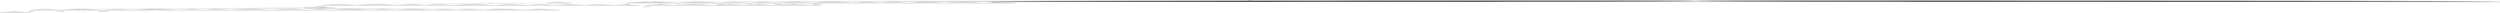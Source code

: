digraph g {
	"44" -> "45";
	"45" [color=indianred1, style=filled, label="7"];
	"44" -> "46";
	"46" [label="27"];
	"43" -> "44";
	"44" [label="1"];
	"40" -> "41";
	"41" [label="12"];
	"36" -> "37";
	"37" [label="25"];
	"33" -> "34";
	"34" [label="5"];
	"33" -> "35";
	"35" [label="2"];
	"33" -> "36";
	"36" [label="37"];
	"33" -> "38";
	"38" [label="31"];
	"33" -> "39";
	"39" [label="17"];
	"33" -> "40";
	"40" [label="49"];
	"33" -> "42";
	"42" [label="47"];
	"33" -> "43";
	"43" [label="7"];
	"33" -> "47";
	"47" [label="24"];
	"33" -> "48";
	"48" [label="35"];
	"33" -> "49";
	"49" [label="33"];
	"33" -> "50";
	"50" [label="30"];
	"33" -> "51";
	"51" [label="41"];
	"33" -> "52";
	"52" [label="9"];
	"33" -> "53";
	"53" [label="50"];
	"33" -> "54";
	"54" [label="42"];
	"32" -> "33";
	"33" [color=indianred1, style=filled, label="6"];
	"31" -> "32";
	"32" [color=indianred1, style=filled, label="19"];
	"30" -> "31";
	"31" [label="6"];
	"27" -> "28";
	"28" [label="32"];
	"27" -> "29";
	"29" [label="38"];
	"27" -> "30";
	"30" [label="19"];
	"27" -> "55";
	"55" [label="21"];
	"27" -> "56";
	"56" [label="36"];
	"27" -> "57";
	"57" [label="48"];
	"27" -> "58";
	"58" [label="4"];
	"27" -> "59";
	"59" [label="3"];
	"27" -> "60";
	"60" [label="15"];
	"26" -> "27";
	"27" [color=indianred1, style=filled, label="18"];
	"20" -> "21";
	"21" [color=indianred1, style=filled, label="28"];
	"19" -> "20";
	"20" [label="23"];
	"16" -> "17";
	"17" [label="44"];
	"15" -> "16";
	"16" [color=indianred1, style=filled, label="45"];
	"14" -> "15";
	"15" [label="22"];
	"12" -> "13";
	"13" [color=indianred1, style=filled, label="29"];
	"11" -> "12";
	"12" [label="39"];
	"9" -> "10";
	"10" [color=indianred1, style=filled, label="26"];
	"8" -> "9";
	"9" [label="8"];
	"6" -> "7";
	"7" [color=indianred1, style=filled, label="13"];
	"5" -> "6";
	"6" [label="11"];
	"2" -> "3";
	"3" [color=indianred1, style=filled, label="14"];
	"2" -> "4";
	"4" [label="43"];
	"1" -> "2";
	"2" [label="34"];
	"0" -> "1";
	"1" [label="14"];
	"0" -> "5";
	"5" [label="13"];
	"0" -> "8";
	"8" [label="26"];
	"0" -> "11";
	"11" [label="29"];
	"0" -> "14";
	"14" [label="45"];
	"0" -> "18";
	"18" [label="46"];
	"0" -> "19";
	"19" [label="28"];
	"0" -> "22";
	"22" [label="10"];
	"0" -> "23";
	"23" [label="16"];
	"0" -> "24";
	"24" [label="40"];
	"0" -> "25";
	"25" [label="20"];
	"0" -> "26";
	"26" [label="18"];
	"0" [label="germline"];
	"0" -> "cell1";
	"cell1" [shape=box];
	"10" -> "cell2";
	"cell2" [shape=box];
	"0" -> "cell3";
	"cell3" [shape=box];
	"0" -> "cell4";
	"cell4" [shape=box];
	"0" -> "cell5";
	"cell5" [shape=box];
	"0" -> "cell6";
	"cell6" [shape=box];
	"0" -> "cell7";
	"cell7" [shape=box];
	"49" -> "cell8";
	"cell8" [shape=box];
	"19" -> "cell9";
	"cell9" [shape=box];
	"38" -> "cell10";
	"cell10" [shape=box];
	"57" -> "cell11";
	"cell11" [shape=box];
	"0" -> "cell12";
	"cell12" [shape=box];
	"0" -> "cell13";
	"cell13" [shape=box];
	"0" -> "cell14";
	"cell14" [shape=box];
	"8" -> "cell15";
	"cell15" [shape=box];
	"0" -> "cell16";
	"cell16" [shape=box];
	"0" -> "cell17";
	"cell17" [shape=box];
	"3" -> "cell18";
	"cell18" [shape=box];
	"54" -> "cell19";
	"cell19" [shape=box];
	"53" -> "cell20";
	"cell20" [shape=box];
	"30" -> "cell21";
	"cell21" [shape=box];
	"18" -> "cell22";
	"cell22" [shape=box];
	"4" -> "cell23";
	"cell23" [shape=box];
	"48" -> "cell24";
	"cell24" [shape=box];
	"0" -> "cell25";
	"cell25" [shape=box];
	"8" -> "cell26";
	"cell26" [shape=box];
	"55" -> "cell27";
	"cell27" [shape=box];
	"0" -> "cell28";
	"cell28" [shape=box];
	"0" -> "cell29";
	"cell29" [shape=box];
	"0" -> "cell30";
	"cell30" [shape=box];
	"0" -> "cell31";
	"cell31" [shape=box];
	"18" -> "cell32";
	"cell32" [shape=box];
	"0" -> "cell33";
	"cell33" [shape=box];
	"50" -> "cell34";
	"cell34" [shape=box];
	"47" -> "cell35";
	"cell35" [shape=box];
	"0" -> "cell36";
	"cell36" [shape=box];
	"0" -> "cell37";
	"cell37" [shape=box];
	"37" -> "cell38";
	"cell38" [shape=box];
	"8" -> "cell39";
	"cell39" [shape=box];
	"13" -> "cell40";
	"cell40" [shape=box];
	"8" -> "cell41";
	"cell41" [shape=box];
	"0" -> "cell42";
	"cell42" [shape=box];
	"0" -> "cell43";
	"cell43" [shape=box];
	"19" -> "cell44";
	"cell44" [shape=box];
	"58" -> "cell45";
	"cell45" [shape=box];
	"45" -> "cell46";
	"cell46" [shape=box];
	"0" -> "cell47";
	"cell47" [shape=box];
	"45" -> "cell48";
	"cell48" [shape=box];
	"1" -> "cell49";
	"cell49" [shape=box];
	"21" -> "cell50";
	"cell50" [shape=box];
	"23" -> "cell51";
	"cell51" [shape=box];
	"0" -> "cell52";
	"cell52" [shape=box];
	"0" -> "cell53";
	"cell53" [shape=box];
	"24" -> "cell54";
	"cell54" [shape=box];
	"0" -> "cell55";
	"cell55" [shape=box];
	"0" -> "cell56";
	"cell56" [shape=box];
	"22" -> "cell57";
	"cell57" [shape=box];
	"16" -> "cell58";
	"cell58" [shape=box];
	"0" -> "cell59";
	"cell59" [shape=box];
	"56" -> "cell60";
	"cell60" [shape=box];
	"0" -> "cell61";
	"cell61" [shape=box];
	"0" -> "cell62";
	"cell62" [shape=box];
	"0" -> "cell63";
	"cell63" [shape=box];
	"16" -> "cell64";
	"cell64" [shape=box];
	"0" -> "cell65";
	"cell65" [shape=box];
	"48" -> "cell66";
	"cell66" [shape=box];
	"14" -> "cell67";
	"cell67" [shape=box];
	"0" -> "cell68";
	"cell68" [shape=box];
	"0" -> "cell69";
	"cell69" [shape=box];
	"32" -> "cell70";
	"cell70" [shape=box];
	"54" -> "cell71";
	"cell71" [shape=box];
	"0" -> "cell72";
	"cell72" [shape=box];
	"0" -> "cell73";
	"cell73" [shape=box];
	"0" -> "cell74";
	"cell74" [shape=box];
	"11" -> "cell75";
	"cell75" [shape=box];
	"0" -> "cell76";
	"cell76" [shape=box];
	"24" -> "cell77";
	"cell77" [shape=box];
	"1" -> "cell78";
	"cell78" [shape=box];
	"57" -> "cell79";
	"cell79" [shape=box];
	"0" -> "cell80";
	"cell80" [shape=box];
	"56" -> "cell81";
	"cell81" [shape=box];
	"43" -> "cell82";
	"cell82" [shape=box];
	"7" -> "cell83";
	"cell83" [shape=box];
	"21" -> "cell84";
	"cell84" [shape=box];
	"52" -> "cell85";
	"cell85" [shape=box];
	"0" -> "cell86";
	"cell86" [shape=box];
	"0" -> "cell87";
	"cell87" [shape=box];
	"0" -> "cell88";
	"cell88" [shape=box];
	"0" -> "cell89";
	"cell89" [shape=box];
	"0" -> "cell90";
	"cell90" [shape=box];
	"1" -> "cell91";
	"cell91" [shape=box];
	"22" -> "cell92";
	"cell92" [shape=box];
	"7" -> "cell93";
	"cell93" [shape=box];
	"9" -> "cell94";
	"cell94" [shape=box];
	"0" -> "cell95";
	"cell95" [shape=box];
	"0" -> "cell96";
	"cell96" [shape=box];
	"0" -> "cell97";
	"cell97" [shape=box];
	"0" -> "cell98";
	"cell98" [shape=box];
	"53" -> "cell99";
	"cell99" [shape=box];
	"0" -> "cell100";
	"cell100" [shape=box];
	"0" -> "cell101";
	"cell101" [shape=box];
	"32" -> "cell102";
	"cell102" [shape=box];
	"6" -> "cell103";
	"cell103" [shape=box];
	"0" -> "cell104";
	"cell104" [shape=box];
	"0" -> "cell105";
	"cell105" [shape=box];
	"0" -> "cell106";
	"cell106" [shape=box];
	"0" -> "cell107";
	"cell107" [shape=box];
	"43" -> "cell108";
	"cell108" [shape=box];
	"28" -> "cell109";
	"cell109" [shape=box];
	"0" -> "cell110";
	"cell110" [shape=box];
	"39" -> "cell111";
	"cell111" [shape=box];
	"28" -> "cell112";
	"cell112" [shape=box];
	"0" -> "cell113";
	"cell113" [shape=box];
	"57" -> "cell114";
	"cell114" [shape=box];
	"19" -> "cell115";
	"cell115" [shape=box];
	"0" -> "cell116";
	"cell116" [shape=box];
	"0" -> "cell117";
	"cell117" [shape=box];
	"0" -> "cell118";
	"cell118" [shape=box];
	"0" -> "cell119";
	"cell119" [shape=box];
	"19" -> "cell120";
	"cell120" [shape=box];
	"0" -> "cell121";
	"cell121" [shape=box];
	"0" -> "cell122";
	"cell122" [shape=box];
	"0" -> "cell123";
	"cell123" [shape=box];
	"50" -> "cell124";
	"cell124" [shape=box];
	"0" -> "cell125";
	"cell125" [shape=box];
	"0" -> "cell126";
	"cell126" [shape=box];
	"5" -> "cell127";
	"cell127" [shape=box];
	"30" -> "cell128";
	"cell128" [shape=box];
	"0" -> "cell129";
	"cell129" [shape=box];
	"23" -> "cell130";
	"cell130" [shape=box];
	"7" -> "cell131";
	"cell131" [shape=box];
	"36" -> "cell132";
	"cell132" [shape=box];
	"17" -> "cell133";
	"cell133" [shape=box];
	"1" -> "cell134";
	"cell134" [shape=box];
	"19" -> "cell135";
	"cell135" [shape=box];
	"58" -> "cell136";
	"cell136" [shape=box];
	"0" -> "cell137";
	"cell137" [shape=box];
	"40" -> "cell138";
	"cell138" [shape=box];
	"0" -> "cell139";
	"cell139" [shape=box];
	"45" -> "cell140";
	"cell140" [shape=box];
	"56" -> "cell141";
	"cell141" [shape=box];
	"0" -> "cell142";
	"cell142" [shape=box];
	"0" -> "cell143";
	"cell143" [shape=box];
	"40" -> "cell144";
	"cell144" [shape=box];
	"0" -> "cell145";
	"cell145" [shape=box];
	"5" -> "cell146";
	"cell146" [shape=box];
	"5" -> "cell147";
	"cell147" [shape=box];
	"40" -> "cell148";
	"cell148" [shape=box];
	"11" -> "cell149";
	"cell149" [shape=box];
	"47" -> "cell150";
	"cell150" [shape=box];
	"0" -> "cell151";
	"cell151" [shape=box];
	"0" -> "cell152";
	"cell152" [shape=box];
	"0" -> "cell153";
	"cell153" [shape=box];
	"0" -> "cell154";
	"cell154" [shape=box];
	"43" -> "cell155";
	"cell155" [shape=box];
	"0" -> "cell156";
	"cell156" [shape=box];
	"0" -> "cell157";
	"cell157" [shape=box];
	"59" -> "cell158";
	"cell158" [shape=box];
	"31" -> "cell159";
	"cell159" [shape=box];
	"0" -> "cell160";
	"cell160" [shape=box];
	"38" -> "cell161";
	"cell161" [shape=box];
	"14" -> "cell162";
	"cell162" [shape=box];
	"58" -> "cell163";
	"cell163" [shape=box];
	"1" -> "cell164";
	"cell164" [shape=box];
	"0" -> "cell165";
	"cell165" [shape=box];
	"0" -> "cell166";
	"cell166" [shape=box];
	"3" -> "cell167";
	"cell167" [shape=box];
	"34" -> "cell168";
	"cell168" [shape=box];
	"42" -> "cell169";
	"cell169" [shape=box];
	"11" -> "cell170";
	"cell170" [shape=box];
	"0" -> "cell171";
	"cell171" [shape=box];
	"39" -> "cell172";
	"cell172" [shape=box];
	"0" -> "cell173";
	"cell173" [shape=box];
	"0" -> "cell174";
	"cell174" [shape=box];
	"19" -> "cell175";
	"cell175" [shape=box];
	"4" -> "cell176";
	"cell176" [shape=box];
	"0" -> "cell177";
	"cell177" [shape=box];
	"0" -> "cell178";
	"cell178" [shape=box];
	"48" -> "cell179";
	"cell179" [shape=box];
	"0" -> "cell180";
	"cell180" [shape=box];
	"10" -> "cell181";
	"cell181" [shape=box];
	"0" -> "cell182";
	"cell182" [shape=box];
	"26" -> "cell183";
	"cell183" [shape=box];
	"42" -> "cell184";
	"cell184" [shape=box];
	"0" -> "cell185";
	"cell185" [shape=box];
	"3" -> "cell186";
	"cell186" [shape=box];
	"0" -> "cell187";
	"cell187" [shape=box];
	"34" -> "cell188";
	"cell188" [shape=box];
	"0" -> "cell189";
	"cell189" [shape=box];
	"0" -> "cell190";
	"cell190" [shape=box];
	"0" -> "cell191";
	"cell191" [shape=box];
	"35" -> "cell192";
	"cell192" [shape=box];
	"0" -> "cell193";
	"cell193" [shape=box];
	"0" -> "cell194";
	"cell194" [shape=box];
	"58" -> "cell195";
	"cell195" [shape=box];
	"53" -> "cell196";
	"cell196" [shape=box];
	"0" -> "cell197";
	"cell197" [shape=box];
	"3" -> "cell198";
	"cell198" [shape=box];
	"24" -> "cell199";
	"cell199" [shape=box];
	"0" -> "cell200";
	"cell200" [shape=box];
	"0" -> "cell201";
	"cell201" [shape=box];
	"21" -> "cell202";
	"cell202" [shape=box];
	"5" -> "cell203";
	"cell203" [shape=box];
	"40" -> "cell204";
	"cell204" [shape=box];
	"0" -> "cell205";
	"cell205" [shape=box];
	"18" -> "cell206";
	"cell206" [shape=box];
	"21" -> "cell207";
	"cell207" [shape=box];
	"34" -> "cell208";
	"cell208" [shape=box];
	"19" -> "cell209";
	"cell209" [shape=box];
	"52" -> "cell210";
	"cell210" [shape=box];
	"0" -> "cell211";
	"cell211" [shape=box];
	"23" -> "cell212";
	"cell212" [shape=box];
	"0" -> "cell213";
	"cell213" [shape=box];
	"4" -> "cell214";
	"cell214" [shape=box];
	"0" -> "cell215";
	"cell215" [shape=box];
	"13" -> "cell216";
	"cell216" [shape=box];
	"24" -> "cell217";
	"cell217" [shape=box];
	"0" -> "cell218";
	"cell218" [shape=box];
	"11" -> "cell219";
	"cell219" [shape=box];
	"57" -> "cell220";
	"cell220" [shape=box];
	"10" -> "cell221";
	"cell221" [shape=box];
	"0" -> "cell222";
	"cell222" [shape=box];
	"48" -> "cell223";
	"cell223" [shape=box];
	"0" -> "cell224";
	"cell224" [shape=box];
	"40" -> "cell225";
	"cell225" [shape=box];
	"0" -> "cell226";
	"cell226" [shape=box];
	"0" -> "cell227";
	"cell227" [shape=box];
	"52" -> "cell228";
	"cell228" [shape=box];
	"0" -> "cell229";
	"cell229" [shape=box];
	"0" -> "cell230";
	"cell230" [shape=box];
	"0" -> "cell231";
	"cell231" [shape=box];
	"0" -> "cell232";
	"cell232" [shape=box];
	"0" -> "cell233";
	"cell233" [shape=box];
	"0" -> "cell234";
	"cell234" [shape=box];
	"0" -> "cell235";
	"cell235" [shape=box];
	"57" -> "cell236";
	"cell236" [shape=box];
	"0" -> "cell237";
	"cell237" [shape=box];
	"0" -> "cell238";
	"cell238" [shape=box];
	"42" -> "cell239";
	"cell239" [shape=box];
	"19" -> "cell240";
	"cell240" [shape=box];
	"0" -> "cell241";
	"cell241" [shape=box];
	"0" -> "cell242";
	"cell242" [shape=box];
	"52" -> "cell243";
	"cell243" [shape=box];
	"26" -> "cell244";
	"cell244" [shape=box];
	"0" -> "cell245";
	"cell245" [shape=box];
	"5" -> "cell246";
	"cell246" [shape=box];
	"0" -> "cell247";
	"cell247" [shape=box];
	"32" -> "cell248";
	"cell248" [shape=box];
	"0" -> "cell249";
	"cell249" [shape=box];
	"29" -> "cell250";
	"cell250" [shape=box];
	"0" -> "cell251";
	"cell251" [shape=box];
	"28" -> "cell252";
	"cell252" [shape=box];
	"0" -> "cell253";
	"cell253" [shape=box];
	"0" -> "cell254";
	"cell254" [shape=box];
	"3" -> "cell255";
	"cell255" [shape=box];
	"0" -> "cell256";
	"cell256" [shape=box];
	"0" -> "cell257";
	"cell257" [shape=box];
	"0" -> "cell258";
	"cell258" [shape=box];
	"41" -> "cell259";
	"cell259" [shape=box];
	"0" -> "cell260";
	"cell260" [shape=box];
	"0" -> "cell261";
	"cell261" [shape=box];
	"0" -> "cell262";
	"cell262" [shape=box];
	"39" -> "cell263";
	"cell263" [shape=box];
	"12" -> "cell264";
	"cell264" [shape=box];
	"0" -> "cell265";
	"cell265" [shape=box];
	"50" -> "cell266";
	"cell266" [shape=box];
	"60" -> "cell267";
	"cell267" [shape=box];
	"0" -> "cell268";
	"cell268" [shape=box];
	"14" -> "cell269";
	"cell269" [shape=box];
	"22" -> "cell270";
	"cell270" [shape=box];
	"0" -> "cell271";
	"cell271" [shape=box];
	"60" -> "cell272";
	"cell272" [shape=box];
	"32" -> "cell273";
	"cell273" [shape=box];
	"13" -> "cell274";
	"cell274" [shape=box];
	"32" -> "cell275";
	"cell275" [shape=box];
	"0" -> "cell276";
	"cell276" [shape=box];
	"49" -> "cell277";
	"cell277" [shape=box];
	"0" -> "cell278";
	"cell278" [shape=box];
	"5" -> "cell279";
	"cell279" [shape=box];
	"3" -> "cell280";
	"cell280" [shape=box];
	"53" -> "cell281";
	"cell281" [shape=box];
	"32" -> "cell282";
	"cell282" [shape=box];
	"14" -> "cell283";
	"cell283" [shape=box];
	"0" -> "cell284";
	"cell284" [shape=box];
	"1" -> "cell285";
	"cell285" [shape=box];
	"0" -> "cell286";
	"cell286" [shape=box];
	"57" -> "cell287";
	"cell287" [shape=box];
	"23" -> "cell288";
	"cell288" [shape=box];
	"0" -> "cell289";
	"cell289" [shape=box];
	"0" -> "cell290";
	"cell290" [shape=box];
	"0" -> "cell291";
	"cell291" [shape=box];
	"0" -> "cell292";
	"cell292" [shape=box];
	"0" -> "cell293";
	"cell293" [shape=box];
	"9" -> "cell294";
	"cell294" [shape=box];
	"17" -> "cell295";
	"cell295" [shape=box];
	"18" -> "cell296";
	"cell296" [shape=box];
	"13" -> "cell297";
	"cell297" [shape=box];
	"0" -> "cell298";
	"cell298" [shape=box];
	"37" -> "cell299";
	"cell299" [shape=box];
	"0" -> "cell300";
	"cell300" [shape=box];
	"0" -> "cell301";
	"cell301" [shape=box];
	"35" -> "cell302";
	"cell302" [shape=box];
	"0" -> "cell303";
	"cell303" [shape=box];
	"10" -> "cell304";
	"cell304" [shape=box];
	"0" -> "cell305";
	"cell305" [shape=box];
	"42" -> "cell306";
	"cell306" [shape=box];
	"42" -> "cell307";
	"cell307" [shape=box];
	"22" -> "cell308";
	"cell308" [shape=box];
	"55" -> "cell309";
	"cell309" [shape=box];
	"49" -> "cell310";
	"cell310" [shape=box];
	"35" -> "cell311";
	"cell311" [shape=box];
	"0" -> "cell312";
	"cell312" [shape=box];
	"30" -> "cell313";
	"cell313" [shape=box];
	"0" -> "cell314";
	"cell314" [shape=box];
	"29" -> "cell315";
	"cell315" [shape=box];
	"0" -> "cell316";
	"cell316" [shape=box];
	"7" -> "cell317";
	"cell317" [shape=box];
	"25" -> "cell318";
	"cell318" [shape=box];
	"0" -> "cell319";
	"cell319" [shape=box];
	"0" -> "cell320";
	"cell320" [shape=box];
	"5" -> "cell321";
	"cell321" [shape=box];
	"19" -> "cell322";
	"cell322" [shape=box];
	"59" -> "cell323";
	"cell323" [shape=box];
	"22" -> "cell324";
	"cell324" [shape=box];
	"48" -> "cell325";
	"cell325" [shape=box];
	"29" -> "cell326";
	"cell326" [shape=box];
	"55" -> "cell327";
	"cell327" [shape=box];
	"0" -> "cell328";
	"cell328" [shape=box];
	"0" -> "cell329";
	"cell329" [shape=box];
	"21" -> "cell330";
	"cell330" [shape=box];
	"0" -> "cell331";
	"cell331" [shape=box];
	"25" -> "cell332";
	"cell332" [shape=box];
	"40" -> "cell333";
	"cell333" [shape=box];
	"57" -> "cell334";
	"cell334" [shape=box];
	"14" -> "cell335";
	"cell335" [shape=box];
	"0" -> "cell336";
	"cell336" [shape=box];
	"0" -> "cell337";
	"cell337" [shape=box];
	"28" -> "cell338";
	"cell338" [shape=box];
	"14" -> "cell339";
	"cell339" [shape=box];
	"0" -> "cell340";
	"cell340" [shape=box];
	"51" -> "cell341";
	"cell341" [shape=box];
	"43" -> "cell342";
	"cell342" [shape=box];
	"0" -> "cell343";
	"cell343" [shape=box];
	"0" -> "cell344";
	"cell344" [shape=box];
	"8" -> "cell345";
	"cell345" [shape=box];
	"0" -> "cell346";
	"cell346" [shape=box];
	"57" -> "cell347";
	"cell347" [shape=box];
	"0" -> "cell348";
	"cell348" [shape=box];
	"44" -> "cell349";
	"cell349" [shape=box];
	"0" -> "cell350";
	"cell350" [shape=box];
	"0" -> "cell351";
	"cell351" [shape=box];
	"0" -> "cell352";
	"cell352" [shape=box];
	"23" -> "cell353";
	"cell353" [shape=box];
	"0" -> "cell354";
	"cell354" [shape=box];
	"0" -> "cell355";
	"cell355" [shape=box];
	"48" -> "cell356";
	"cell356" [shape=box];
	"13" -> "cell357";
	"cell357" [shape=box];
	"0" -> "cell358";
	"cell358" [shape=box];
	"0" -> "cell359";
	"cell359" [shape=box];
	"56" -> "cell360";
	"cell360" [shape=box];
	"54" -> "cell361";
	"cell361" [shape=box];
	"0" -> "cell362";
	"cell362" [shape=box];
	"53" -> "cell363";
	"cell363" [shape=box];
	"0" -> "cell364";
	"cell364" [shape=box];
	"7" -> "cell365";
	"cell365" [shape=box];
	"7" -> "cell366";
	"cell366" [shape=box];
	"26" -> "cell367";
	"cell367" [shape=box];
	"38" -> "cell368";
	"cell368" [shape=box];
	"0" -> "cell369";
	"cell369" [shape=box];
	"0" -> "cell370";
	"cell370" [shape=box];
	"0" -> "cell371";
	"cell371" [shape=box];
	"0" -> "cell372";
	"cell372" [shape=box];
	"0" -> "cell373";
	"cell373" [shape=box];
	"19" -> "cell374";
	"cell374" [shape=box];
	"49" -> "cell375";
	"cell375" [shape=box];
	"7" -> "cell376";
	"cell376" [shape=box];
	"35" -> "cell377";
	"cell377" [shape=box];
	"23" -> "cell378";
	"cell378" [shape=box];
	"0" -> "cell379";
	"cell379" [shape=box];
	"14" -> "cell380";
	"cell380" [shape=box];
	"7" -> "cell381";
	"cell381" [shape=box];
	"0" -> "cell382";
	"cell382" [shape=box];
	"36" -> "cell383";
	"cell383" [shape=box];
	"38" -> "cell384";
	"cell384" [shape=box];
	"0" -> "cell385";
	"cell385" [shape=box];
	"0" -> "cell386";
	"cell386" [shape=box];
	"39" -> "cell387";
	"cell387" [shape=box];
	"34" -> "cell388";
	"cell388" [shape=box];
	"54" -> "cell389";
	"cell389" [shape=box];
	"29" -> "cell390";
	"cell390" [shape=box];
	"0" -> "cell391";
	"cell391" [shape=box];
	"54" -> "cell392";
	"cell392" [shape=box];
	"23" -> "cell393";
	"cell393" [shape=box];
	"14" -> "cell394";
	"cell394" [shape=box];
	"25" -> "cell395";
	"cell395" [shape=box];
	"0" -> "cell396";
	"cell396" [shape=box];
	"0" -> "cell397";
	"cell397" [shape=box];
	"0" -> "cell398";
	"cell398" [shape=box];
	"56" -> "cell399";
	"cell399" [shape=box];
	"38" -> "cell400";
	"cell400" [shape=box];
	"21" -> "cell401";
	"cell401" [shape=box];
	"0" -> "cell402";
	"cell402" [shape=box];
	"53" -> "cell403";
	"cell403" [shape=box];
	"30" -> "cell404";
	"cell404" [shape=box];
	"0" -> "cell405";
	"cell405" [shape=box];
	"0" -> "cell406";
	"cell406" [shape=box];
	"34" -> "cell407";
	"cell407" [shape=box];
	"51" -> "cell408";
	"cell408" [shape=box];
	"53" -> "cell409";
	"cell409" [shape=box];
	"49" -> "cell410";
	"cell410" [shape=box];
	"0" -> "cell411";
	"cell411" [shape=box];
	"0" -> "cell412";
	"cell412" [shape=box];
	"0" -> "cell413";
	"cell413" [shape=box];
	"0" -> "cell414";
	"cell414" [shape=box];
	"0" -> "cell415";
	"cell415" [shape=box];
	"0" -> "cell416";
	"cell416" [shape=box];
	"48" -> "cell417";
	"cell417" [shape=box];
	"0" -> "cell418";
	"cell418" [shape=box];
	"0" -> "cell419";
	"cell419" [shape=box];
	"0" -> "cell420";
	"cell420" [shape=box];
	"47" -> "cell421";
	"cell421" [shape=box];
	"0" -> "cell422";
	"cell422" [shape=box];
	"0" -> "cell423";
	"cell423" [shape=box];
	"0" -> "cell424";
	"cell424" [shape=box];
	"34" -> "cell425";
	"cell425" [shape=box];
	"0" -> "cell426";
	"cell426" [shape=box];
	"0" -> "cell427";
	"cell427" [shape=box];
	"53" -> "cell428";
	"cell428" [shape=box];
	"55" -> "cell429";
	"cell429" [shape=box];
	"23" -> "cell430";
	"cell430" [shape=box];
	"25" -> "cell431";
	"cell431" [shape=box];
	"35" -> "cell432";
	"cell432" [shape=box];
	"0" -> "cell433";
	"cell433" [shape=box];
	"0" -> "cell434";
	"cell434" [shape=box];
	"0" -> "cell435";
	"cell435" [shape=box];
	"57" -> "cell436";
	"cell436" [shape=box];
	"37" -> "cell437";
	"cell437" [shape=box];
	"32" -> "cell438";
	"cell438" [shape=box];
	"39" -> "cell439";
	"cell439" [shape=box];
	"42" -> "cell440";
	"cell440" [shape=box];
	"0" -> "cell441";
	"cell441" [shape=box];
	"50" -> "cell442";
	"cell442" [shape=box];
	"35" -> "cell443";
	"cell443" [shape=box];
	"26" -> "cell444";
	"cell444" [shape=box];
	"53" -> "cell445";
	"cell445" [shape=box];
	"19" -> "cell446";
	"cell446" [shape=box];
	"45" -> "cell447";
	"cell447" [shape=box];
	"58" -> "cell448";
	"cell448" [shape=box];
	"51" -> "cell449";
	"cell449" [shape=box];
	"0" -> "cell450";
	"cell450" [shape=box];
	"51" -> "cell451";
	"cell451" [shape=box];
	"0" -> "cell452";
	"cell452" [shape=box];
	"55" -> "cell453";
	"cell453" [shape=box];
	"0" -> "cell454";
	"cell454" [shape=box];
	"42" -> "cell455";
	"cell455" [shape=box];
	"0" -> "cell456";
	"cell456" [shape=box];
	"0" -> "cell457";
	"cell457" [shape=box];
	"56" -> "cell458";
	"cell458" [shape=box];
	"25" -> "cell459";
	"cell459" [shape=box];
	"0" -> "cell460";
	"cell460" [shape=box];
	"0" -> "cell461";
	"cell461" [shape=box];
	"0" -> "cell462";
	"cell462" [shape=box];
	"7" -> "cell463";
	"cell463" [shape=box];
	"0" -> "cell464";
	"cell464" [shape=box];
	"0" -> "cell465";
	"cell465" [shape=box];
	"0" -> "cell466";
	"cell466" [shape=box];
	"0" -> "cell467";
	"cell467" [shape=box];
	"58" -> "cell468";
	"cell468" [shape=box];
	"0" -> "cell469";
	"cell469" [shape=box];
	"0" -> "cell470";
	"cell470" [shape=box];
	"0" -> "cell471";
	"cell471" [shape=box];
	"0" -> "cell472";
	"cell472" [shape=box];
	"0" -> "cell473";
	"cell473" [shape=box];
	"1" -> "cell474";
	"cell474" [shape=box];
	"0" -> "cell475";
	"cell475" [shape=box];
	"0" -> "cell476";
	"cell476" [shape=box];
	"35" -> "cell477";
	"cell477" [shape=box];
	"0" -> "cell478";
	"cell478" [shape=box];
	"13" -> "cell479";
	"cell479" [shape=box];
	"32" -> "cell480";
	"cell480" [shape=box];
	"0" -> "cell481";
	"cell481" [shape=box];
	"0" -> "cell482";
	"cell482" [shape=box];
	"0" -> "cell483";
	"cell483" [shape=box];
	"60" -> "cell484";
	"cell484" [shape=box];
	"34" -> "cell485";
	"cell485" [shape=box];
	"13" -> "cell486";
	"cell486" [shape=box];
	"0" -> "cell487";
	"cell487" [shape=box];
	"0" -> "cell488";
	"cell488" [shape=box];
	"54" -> "cell489";
	"cell489" [shape=box];
	"0" -> "cell490";
	"cell490" [shape=box];
	"49" -> "cell491";
	"cell491" [shape=box];
	"0" -> "cell492";
	"cell492" [shape=box];
	"0" -> "cell493";
	"cell493" [shape=box];
	"53" -> "cell494";
	"cell494" [shape=box];
	"2" -> "cell495";
	"cell495" [shape=box];
	"0" -> "cell496";
	"cell496" [shape=box];
	"34" -> "cell497";
	"cell497" [shape=box];
	"26" -> "cell498";
	"cell498" [shape=box];
	"51" -> "cell499";
	"cell499" [shape=box];
	"54" -> "cell500";
	"cell500" [shape=box];
	"0" -> "cell501";
	"cell501" [shape=box];
	"48" -> "cell502";
	"cell502" [shape=box];
	"0" -> "cell503";
	"cell503" [shape=box];
	"0" -> "cell504";
	"cell504" [shape=box];
	"0" -> "cell505";
	"cell505" [shape=box];
	"40" -> "cell506";
	"cell506" [shape=box];
	"0" -> "cell507";
	"cell507" [shape=box];
	"0" -> "cell508";
	"cell508" [shape=box];
	"5" -> "cell509";
	"cell509" [shape=box];
	"53" -> "cell510";
	"cell510" [shape=box];
	"0" -> "cell511";
	"cell511" [shape=box];
	"0" -> "cell512";
	"cell512" [shape=box];
	"12" -> "cell513";
	"cell513" [shape=box];
	"48" -> "cell514";
	"cell514" [shape=box];
	"0" -> "cell515";
	"cell515" [shape=box];
	"0" -> "cell516";
	"cell516" [shape=box];
	"0" -> "cell517";
	"cell517" [shape=box];
	"13" -> "cell518";
	"cell518" [shape=box];
	"1" -> "cell519";
	"cell519" [shape=box];
	"0" -> "cell520";
	"cell520" [shape=box];
	"11" -> "cell521";
	"cell521" [shape=box];
	"47" -> "cell522";
	"cell522" [shape=box];
	"8" -> "cell523";
	"cell523" [shape=box];
	"0" -> "cell524";
	"cell524" [shape=box];
	"57" -> "cell525";
	"cell525" [shape=box];
	"0" -> "cell526";
	"cell526" [shape=box];
	"0" -> "cell527";
	"cell527" [shape=box];
	"53" -> "cell528";
	"cell528" [shape=box];
	"21" -> "cell529";
	"cell529" [shape=box];
	"0" -> "cell530";
	"cell530" [shape=box];
	"0" -> "cell531";
	"cell531" [shape=box];
	"54" -> "cell532";
	"cell532" [shape=box];
	"26" -> "cell533";
	"cell533" [shape=box];
	"14" -> "cell534";
	"cell534" [shape=box];
	"29" -> "cell535";
	"cell535" [shape=box];
	"0" -> "cell536";
	"cell536" [shape=box];
	"0" -> "cell537";
	"cell537" [shape=box];
	"0" -> "cell538";
	"cell538" [shape=box];
	"0" -> "cell539";
	"cell539" [shape=box];
	"28" -> "cell540";
	"cell540" [shape=box];
	"19" -> "cell541";
	"cell541" [shape=box];
	"0" -> "cell542";
	"cell542" [shape=box];
	"3" -> "cell543";
	"cell543" [shape=box];
	"0" -> "cell544";
	"cell544" [shape=box];
	"26" -> "cell545";
	"cell545" [shape=box];
	"23" -> "cell546";
	"cell546" [shape=box];
	"14" -> "cell547";
	"cell547" [shape=box];
	"29" -> "cell548";
	"cell548" [shape=box];
	"39" -> "cell549";
	"cell549" [shape=box];
	"0" -> "cell550";
	"cell550" [shape=box];
	"49" -> "cell551";
	"cell551" [shape=box];
	"0" -> "cell552";
	"cell552" [shape=box];
	"7" -> "cell553";
	"cell553" [shape=box];
	"26" -> "cell554";
	"cell554" [shape=box];
	"32" -> "cell555";
	"cell555" [shape=box];
	"0" -> "cell556";
	"cell556" [shape=box];
	"50" -> "cell557";
	"cell557" [shape=box];
	"58" -> "cell558";
	"cell558" [shape=box];
	"0" -> "cell559";
	"cell559" [shape=box];
	"0" -> "cell560";
	"cell560" [shape=box];
	"0" -> "cell561";
	"cell561" [shape=box];
	"0" -> "cell562";
	"cell562" [shape=box];
	"38" -> "cell563";
	"cell563" [shape=box];
	"0" -> "cell564";
	"cell564" [shape=box];
	"25" -> "cell565";
	"cell565" [shape=box];
	"34" -> "cell566";
	"cell566" [shape=box];
	"1" -> "cell567";
	"cell567" [shape=box];
	"0" -> "cell568";
	"cell568" [shape=box];
	"5" -> "cell569";
	"cell569" [shape=box];
	"38" -> "cell570";
	"cell570" [shape=box];
	"0" -> "cell571";
	"cell571" [shape=box];
	"0" -> "cell572";
	"cell572" [shape=box];
	"0" -> "cell573";
	"cell573" [shape=box];
	"0" -> "cell574";
	"cell574" [shape=box];
	"0" -> "cell575";
	"cell575" [shape=box];
	"30" -> "cell576";
	"cell576" [shape=box];
	"52" -> "cell577";
	"cell577" [shape=box];
	"11" -> "cell578";
	"cell578" [shape=box];
	"19" -> "cell579";
	"cell579" [shape=box];
	"0" -> "cell580";
	"cell580" [shape=box];
	"2" -> "cell581";
	"cell581" [shape=box];
	"38" -> "cell582";
	"cell582" [shape=box];
	"0" -> "cell583";
	"cell583" [shape=box];
	"47" -> "cell584";
	"cell584" [shape=box];
	"20" -> "cell585";
	"cell585" [shape=box];
	"0" -> "cell586";
	"cell586" [shape=box];
	"0" -> "cell587";
	"cell587" [shape=box];
	"0" -> "cell588";
	"cell588" [shape=box];
	"0" -> "cell589";
	"cell589" [shape=box];
	"0" -> "cell590";
	"cell590" [shape=box];
	"32" -> "cell591";
	"cell591" [shape=box];
	"50" -> "cell592";
	"cell592" [shape=box];
	"1" -> "cell593";
	"cell593" [shape=box];
	"0" -> "cell594";
	"cell594" [shape=box];
	"0" -> "cell595";
	"cell595" [shape=box];
	"32" -> "cell596";
	"cell596" [shape=box];
	"0" -> "cell597";
	"cell597" [shape=box];
	"50" -> "cell598";
	"cell598" [shape=box];
	"0" -> "cell599";
	"cell599" [shape=box];
	"0" -> "cell600";
	"cell600" [shape=box];
	"0" -> "cell601";
	"cell601" [shape=box];
	"39" -> "cell602";
	"cell602" [shape=box];
	"0" -> "cell603";
	"cell603" [shape=box];
	"0" -> "cell604";
	"cell604" [shape=box];
	"32" -> "cell605";
	"cell605" [shape=box];
	"6" -> "cell606";
	"cell606" [shape=box];
	"13" -> "cell607";
	"cell607" [shape=box];
	"0" -> "cell608";
	"cell608" [shape=box];
	"0" -> "cell609";
	"cell609" [shape=box];
	"8" -> "cell610";
	"cell610" [shape=box];
	"0" -> "cell611";
	"cell611" [shape=box];
	"0" -> "cell612";
	"cell612" [shape=box];
	"0" -> "cell613";
	"cell613" [shape=box];
	"0" -> "cell614";
	"cell614" [shape=box];
	"36" -> "cell615";
	"cell615" [shape=box];
	"0" -> "cell616";
	"cell616" [shape=box];
	"0" -> "cell617";
	"cell617" [shape=box];
	"0" -> "cell618";
	"cell618" [shape=box];
	"0" -> "cell619";
	"cell619" [shape=box];
	"0" -> "cell620";
	"cell620" [shape=box];
	"10" -> "cell621";
	"cell621" [shape=box];
	"0" -> "cell622";
	"cell622" [shape=box];
	"0" -> "cell623";
	"cell623" [shape=box];
	"0" -> "cell624";
	"cell624" [shape=box];
	"23" -> "cell625";
	"cell625" [shape=box];
	"0" -> "cell626";
	"cell626" [shape=box];
	"0" -> "cell627";
	"cell627" [shape=box];
	"30" -> "cell628";
	"cell628" [shape=box];
	"0" -> "cell629";
	"cell629" [shape=box];
	"34" -> "cell630";
	"cell630" [shape=box];
	"0" -> "cell631";
	"cell631" [shape=box];
	"0" -> "cell632";
	"cell632" [shape=box];
	"59" -> "cell633";
	"cell633" [shape=box];
	"28" -> "cell634";
	"cell634" [shape=box];
	"39" -> "cell635";
	"cell635" [shape=box];
	"38" -> "cell636";
	"cell636" [shape=box];
	"0" -> "cell637";
	"cell637" [shape=box];
	"39" -> "cell638";
	"cell638" [shape=box];
	"60" -> "cell639";
	"cell639" [shape=box];
	"28" -> "cell640";
	"cell640" [shape=box];
	"0" -> "cell641";
	"cell641" [shape=box];
	"14" -> "cell642";
	"cell642" [shape=box];
	"8" -> "cell643";
	"cell643" [shape=box];
	"0" -> "cell644";
	"cell644" [shape=box];
	"0" -> "cell645";
	"cell645" [shape=box];
	"0" -> "cell646";
	"cell646" [shape=box];
	"29" -> "cell647";
	"cell647" [shape=box];
	"19" -> "cell648";
	"cell648" [shape=box];
	"0" -> "cell649";
	"cell649" [shape=box];
	"0" -> "cell650";
	"cell650" [shape=box];
	"59" -> "cell651";
	"cell651" [shape=box];
	"16" -> "cell652";
	"cell652" [shape=box];
	"13" -> "cell653";
	"cell653" [shape=box];
	"0" -> "cell654";
	"cell654" [shape=box];
	"0" -> "cell655";
	"cell655" [shape=box];
	"0" -> "cell656";
	"cell656" [shape=box];
	"0" -> "cell657";
	"cell657" [shape=box];
	"52" -> "cell658";
	"cell658" [shape=box];
	"29" -> "cell659";
	"cell659" [shape=box];
	"0" -> "cell660";
	"cell660" [shape=box];
	"0" -> "cell661";
	"cell661" [shape=box];
	"0" -> "cell662";
	"cell662" [shape=box];
	"0" -> "cell663";
	"cell663" [shape=box];
	"53" -> "cell664";
	"cell664" [shape=box];
	"25" -> "cell665";
	"cell665" [shape=box];
	"0" -> "cell666";
	"cell666" [shape=box];
	"0" -> "cell667";
	"cell667" [shape=box];
	"0" -> "cell668";
	"cell668" [shape=box];
	"19" -> "cell669";
	"cell669" [shape=box];
	"0" -> "cell670";
	"cell670" [shape=box];
	"36" -> "cell671";
	"cell671" [shape=box];
	"0" -> "cell672";
	"cell672" [shape=box];
	"0" -> "cell673";
	"cell673" [shape=box];
	"0" -> "cell674";
	"cell674" [shape=box];
	"0" -> "cell675";
	"cell675" [shape=box];
	"0" -> "cell676";
	"cell676" [shape=box];
	"41" -> "cell677";
	"cell677" [shape=box];
	"52" -> "cell678";
	"cell678" [shape=box];
	"0" -> "cell679";
	"cell679" [shape=box];
	"0" -> "cell680";
	"cell680" [shape=box];
	"40" -> "cell681";
	"cell681" [shape=box];
	"0" -> "cell682";
	"cell682" [shape=box];
	"43" -> "cell683";
	"cell683" [shape=box];
	"7" -> "cell684";
	"cell684" [shape=box];
	"28" -> "cell685";
	"cell685" [shape=box];
	"29" -> "cell686";
	"cell686" [shape=box];
	"28" -> "cell687";
	"cell687" [shape=box];
	"0" -> "cell688";
	"cell688" [shape=box];
	"0" -> "cell689";
	"cell689" [shape=box];
	"0" -> "cell690";
	"cell690" [shape=box];
	"0" -> "cell691";
	"cell691" [shape=box];
	"0" -> "cell692";
	"cell692" [shape=box];
	"0" -> "cell693";
	"cell693" [shape=box];
	"0" -> "cell694";
	"cell694" [shape=box];
	"57" -> "cell695";
	"cell695" [shape=box];
	"0" -> "cell696";
	"cell696" [shape=box];
	"0" -> "cell697";
	"cell697" [shape=box];
	"0" -> "cell698";
	"cell698" [shape=box];
	"0" -> "cell699";
	"cell699" [shape=box];
	"0" -> "cell700";
	"cell700" [shape=box];
	"55" -> "cell701";
	"cell701" [shape=box];
	"0" -> "cell702";
	"cell702" [shape=box];
	"25" -> "cell703";
	"cell703" [shape=box];
	"51" -> "cell704";
	"cell704" [shape=box];
	"0" -> "cell705";
	"cell705" [shape=box];
	"56" -> "cell706";
	"cell706" [shape=box];
	"0" -> "cell707";
	"cell707" [shape=box];
	"42" -> "cell708";
	"cell708" [shape=box];
	"0" -> "cell709";
	"cell709" [shape=box];
	"48" -> "cell710";
	"cell710" [shape=box];
	"0" -> "cell711";
	"cell711" [shape=box];
	"10" -> "cell712";
	"cell712" [shape=box];
	"23" -> "cell713";
	"cell713" [shape=box];
	"29" -> "cell714";
	"cell714" [shape=box];
	"56" -> "cell715";
	"cell715" [shape=box];
	"0" -> "cell716";
	"cell716" [shape=box];
	"0" -> "cell717";
	"cell717" [shape=box];
	"26" -> "cell718";
	"cell718" [shape=box];
	"56" -> "cell719";
	"cell719" [shape=box];
	"0" -> "cell720";
	"cell720" [shape=box];
	"0" -> "cell721";
	"cell721" [shape=box];
	"0" -> "cell722";
	"cell722" [shape=box];
	"59" -> "cell723";
	"cell723" [shape=box];
	"21" -> "cell724";
	"cell724" [shape=box];
	"42" -> "cell725";
	"cell725" [shape=box];
	"43" -> "cell726";
	"cell726" [shape=box];
	"25" -> "cell727";
	"cell727" [shape=box];
	"0" -> "cell728";
	"cell728" [shape=box];
	"0" -> "cell729";
	"cell729" [shape=box];
	"45" -> "cell730";
	"cell730" [shape=box];
	"39" -> "cell731";
	"cell731" [shape=box];
	"0" -> "cell732";
	"cell732" [shape=box];
	"42" -> "cell733";
	"cell733" [shape=box];
	"3" -> "cell734";
	"cell734" [shape=box];
	"0" -> "cell735";
	"cell735" [shape=box];
	"18" -> "cell736";
	"cell736" [shape=box];
	"0" -> "cell737";
	"cell737" [shape=box];
	"16" -> "cell738";
	"cell738" [shape=box];
	"39" -> "cell739";
	"cell739" [shape=box];
	"58" -> "cell740";
	"cell740" [shape=box];
	"26" -> "cell741";
	"cell741" [shape=box];
	"0" -> "cell742";
	"cell742" [shape=box];
	"0" -> "cell743";
	"cell743" [shape=box];
	"3" -> "cell744";
	"cell744" [shape=box];
	"50" -> "cell745";
	"cell745" [shape=box];
	"0" -> "cell746";
	"cell746" [shape=box];
	"0" -> "cell747";
	"cell747" [shape=box];
	"0" -> "cell748";
	"cell748" [shape=box];
	"0" -> "cell749";
	"cell749" [shape=box];
	"23" -> "cell750";
	"cell750" [shape=box];
	"4" -> "cell751";
	"cell751" [shape=box];
	"0" -> "cell752";
	"cell752" [shape=box];
	"0" -> "cell753";
	"cell753" [shape=box];
	"51" -> "cell754";
	"cell754" [shape=box];
	"0" -> "cell755";
	"cell755" [shape=box];
	"6" -> "cell756";
	"cell756" [shape=box];
	"0" -> "cell757";
	"cell757" [shape=box];
	"0" -> "cell758";
	"cell758" [shape=box];
	"0" -> "cell759";
	"cell759" [shape=box];
	"34" -> "cell760";
	"cell760" [shape=box];
	"16" -> "cell761";
	"cell761" [shape=box];
	"39" -> "cell762";
	"cell762" [shape=box];
	"0" -> "cell763";
	"cell763" [shape=box];
	"0" -> "cell764";
	"cell764" [shape=box];
	"50" -> "cell765";
	"cell765" [shape=box];
	"0" -> "cell766";
	"cell766" [shape=box];
	"22" -> "cell767";
	"cell767" [shape=box];
	"0" -> "cell768";
	"cell768" [shape=box];
	"0" -> "cell769";
	"cell769" [shape=box];
	"19" -> "cell770";
	"cell770" [shape=box];
	"0" -> "cell771";
	"cell771" [shape=box];
	"58" -> "cell772";
	"cell772" [shape=box];
	"0" -> "cell773";
	"cell773" [shape=box];
	"0" -> "cell774";
	"cell774" [shape=box];
	"0" -> "cell775";
	"cell775" [shape=box];
	"35" -> "cell776";
	"cell776" [shape=box];
	"0" -> "cell777";
	"cell777" [shape=box];
	"0" -> "cell778";
	"cell778" [shape=box];
	"36" -> "cell779";
	"cell779" [shape=box];
	"0" -> "cell780";
	"cell780" [shape=box];
	"56" -> "cell781";
	"cell781" [shape=box];
	"0" -> "cell782";
	"cell782" [shape=box];
	"14" -> "cell783";
	"cell783" [shape=box];
	"53" -> "cell784";
	"cell784" [shape=box];
	"0" -> "cell785";
	"cell785" [shape=box];
	"47" -> "cell786";
	"cell786" [shape=box];
	"28" -> "cell787";
	"cell787" [shape=box];
	"22" -> "cell788";
	"cell788" [shape=box];
	"0" -> "cell789";
	"cell789" [shape=box];
	"13" -> "cell790";
	"cell790" [shape=box];
	"0" -> "cell791";
	"cell791" [shape=box];
	"19" -> "cell792";
	"cell792" [shape=box];
	"23" -> "cell793";
	"cell793" [shape=box];
	"0" -> "cell794";
	"cell794" [shape=box];
	"17" -> "cell795";
	"cell795" [shape=box];
	"0" -> "cell796";
	"cell796" [shape=box];
	"21" -> "cell797";
	"cell797" [shape=box];
	"0" -> "cell798";
	"cell798" [shape=box];
	"49" -> "cell799";
	"cell799" [shape=box];
	"1" -> "cell800";
	"cell800" [shape=box];
	"0" -> "cell801";
	"cell801" [shape=box];
	"14" -> "cell802";
	"cell802" [shape=box];
	"40" -> "cell803";
	"cell803" [shape=box];
	"0" -> "cell804";
	"cell804" [shape=box];
	"0" -> "cell805";
	"cell805" [shape=box];
	"19" -> "cell806";
	"cell806" [shape=box];
	"1" -> "cell807";
	"cell807" [shape=box];
	"54" -> "cell808";
	"cell808" [shape=box];
	"30" -> "cell809";
	"cell809" [shape=box];
	"0" -> "cell810";
	"cell810" [shape=box];
	"38" -> "cell811";
	"cell811" [shape=box];
	"0" -> "cell812";
	"cell812" [shape=box];
	"0" -> "cell813";
	"cell813" [shape=box];
	"24" -> "cell814";
	"cell814" [shape=box];
	"0" -> "cell815";
	"cell815" [shape=box];
	"49" -> "cell816";
	"cell816" [shape=box];
	"0" -> "cell817";
	"cell817" [shape=box];
	"19" -> "cell818";
	"cell818" [shape=box];
	"0" -> "cell819";
	"cell819" [shape=box];
	"35" -> "cell820";
	"cell820" [shape=box];
	"0" -> "cell821";
	"cell821" [shape=box];
	"25" -> "cell822";
	"cell822" [shape=box];
	"43" -> "cell823";
	"cell823" [shape=box];
	"0" -> "cell824";
	"cell824" [shape=box];
	"0" -> "cell825";
	"cell825" [shape=box];
	"0" -> "cell826";
	"cell826" [shape=box];
	"0" -> "cell827";
	"cell827" [shape=box];
	"0" -> "cell828";
	"cell828" [shape=box];
	"0" -> "cell829";
	"cell829" [shape=box];
	"0" -> "cell830";
	"cell830" [shape=box];
	"0" -> "cell831";
	"cell831" [shape=box];
	"51" -> "cell832";
	"cell832" [shape=box];
	"0" -> "cell833";
	"cell833" [shape=box];
	"60" -> "cell834";
	"cell834" [shape=box];
	"0" -> "cell835";
	"cell835" [shape=box];
	"0" -> "cell836";
	"cell836" [shape=box];
	"21" -> "cell837";
	"cell837" [shape=box];
	"52" -> "cell838";
	"cell838" [shape=box];
	"52" -> "cell839";
	"cell839" [shape=box];
	"0" -> "cell840";
	"cell840" [shape=box];
	"0" -> "cell841";
	"cell841" [shape=box];
	"0" -> "cell842";
	"cell842" [shape=box];
	"0" -> "cell843";
	"cell843" [shape=box];
	"0" -> "cell844";
	"cell844" [shape=box];
	"1" -> "cell845";
	"cell845" [shape=box];
	"0" -> "cell846";
	"cell846" [shape=box];
	"8" -> "cell847";
	"cell847" [shape=box];
	"0" -> "cell848";
	"cell848" [shape=box];
	"0" -> "cell849";
	"cell849" [shape=box];
	"40" -> "cell850";
	"cell850" [shape=box];
	"0" -> "cell851";
	"cell851" [shape=box];
	"28" -> "cell852";
	"cell852" [shape=box];
	"52" -> "cell853";
	"cell853" [shape=box];
	"0" -> "cell854";
	"cell854" [shape=box];
	"0" -> "cell855";
	"cell855" [shape=box];
	"34" -> "cell856";
	"cell856" [shape=box];
	"51" -> "cell857";
	"cell857" [shape=box];
	"0" -> "cell858";
	"cell858" [shape=box];
	"60" -> "cell859";
	"cell859" [shape=box];
	"0" -> "cell860";
	"cell860" [shape=box];
	"25" -> "cell861";
	"cell861" [shape=box];
	"0" -> "cell862";
	"cell862" [shape=box];
	"0" -> "cell863";
	"cell863" [shape=box];
	"30" -> "cell864";
	"cell864" [shape=box];
	"0" -> "cell865";
	"cell865" [shape=box];
	"0" -> "cell866";
	"cell866" [shape=box];
	"0" -> "cell867";
	"cell867" [shape=box];
	"0" -> "cell868";
	"cell868" [shape=box];
	"0" -> "cell869";
	"cell869" [shape=box];
	"0" -> "cell870";
	"cell870" [shape=box];
	"30" -> "cell871";
	"cell871" [shape=box];
	"0" -> "cell872";
	"cell872" [shape=box];
	"0" -> "cell873";
	"cell873" [shape=box];
	"0" -> "cell874";
	"cell874" [shape=box];
	"0" -> "cell875";
	"cell875" [shape=box];
	"0" -> "cell876";
	"cell876" [shape=box];
	"51" -> "cell877";
	"cell877" [shape=box];
	"32" -> "cell878";
	"cell878" [shape=box];
	"22" -> "cell879";
	"cell879" [shape=box];
	"30" -> "cell880";
	"cell880" [shape=box];
	"30" -> "cell881";
	"cell881" [shape=box];
	"0" -> "cell882";
	"cell882" [shape=box];
	"0" -> "cell883";
	"cell883" [shape=box];
	"34" -> "cell884";
	"cell884" [shape=box];
	"0" -> "cell885";
	"cell885" [shape=box];
	"5" -> "cell886";
	"cell886" [shape=box];
	"52" -> "cell887";
	"cell887" [shape=box];
	"0" -> "cell888";
	"cell888" [shape=box];
	"39" -> "cell889";
	"cell889" [shape=box];
	"0" -> "cell890";
	"cell890" [shape=box];
	"0" -> "cell891";
	"cell891" [shape=box];
	"0" -> "cell892";
	"cell892" [shape=box];
	"0" -> "cell893";
	"cell893" [shape=box];
	"0" -> "cell894";
	"cell894" [shape=box];
	"5" -> "cell895";
	"cell895" [shape=box];
	"0" -> "cell896";
	"cell896" [shape=box];
	"38" -> "cell897";
	"cell897" [shape=box];
	"0" -> "cell898";
	"cell898" [shape=box];
	"0" -> "cell899";
	"cell899" [shape=box];
	"0" -> "cell900";
	"cell900" [shape=box];
	"0" -> "cell901";
	"cell901" [shape=box];
	"56" -> "cell902";
	"cell902" [shape=box];
	"0" -> "cell903";
	"cell903" [shape=box];
	"43" -> "cell904";
	"cell904" [shape=box];
	"0" -> "cell905";
	"cell905" [shape=box];
	"0" -> "cell906";
	"cell906" [shape=box];
	"0" -> "cell907";
	"cell907" [shape=box];
	"1" -> "cell908";
	"cell908" [shape=box];
	"0" -> "cell909";
	"cell909" [shape=box];
	"16" -> "cell910";
	"cell910" [shape=box];
	"0" -> "cell911";
	"cell911" [shape=box];
	"0" -> "cell912";
	"cell912" [shape=box];
	"48" -> "cell913";
	"cell913" [shape=box];
	"53" -> "cell914";
	"cell914" [shape=box];
	"19" -> "cell915";
	"cell915" [shape=box];
	"0" -> "cell916";
	"cell916" [shape=box];
	"40" -> "cell917";
	"cell917" [shape=box];
	"0" -> "cell918";
	"cell918" [shape=box];
	"0" -> "cell919";
	"cell919" [shape=box];
	"29" -> "cell920";
	"cell920" [shape=box];
	"0" -> "cell921";
	"cell921" [shape=box];
	"40" -> "cell922";
	"cell922" [shape=box];
	"0" -> "cell923";
	"cell923" [shape=box];
	"0" -> "cell924";
	"cell924" [shape=box];
	"0" -> "cell925";
	"cell925" [shape=box];
	"53" -> "cell926";
	"cell926" [shape=box];
	"0" -> "cell927";
	"cell927" [shape=box];
	"0" -> "cell928";
	"cell928" [shape=box];
	"18" -> "cell929";
	"cell929" [shape=box];
	"0" -> "cell930";
	"cell930" [shape=box];
	"14" -> "cell931";
	"cell931" [shape=box];
	"0" -> "cell932";
	"cell932" [shape=box];
	"0" -> "cell933";
	"cell933" [shape=box];
	"0" -> "cell934";
	"cell934" [shape=box];
	"10" -> "cell935";
	"cell935" [shape=box];
	"34" -> "cell936";
	"cell936" [shape=box];
	"0" -> "cell937";
	"cell937" [shape=box];
	"0" -> "cell938";
	"cell938" [shape=box];
	"0" -> "cell939";
	"cell939" [shape=box];
	"0" -> "cell940";
	"cell940" [shape=box];
	"57" -> "cell941";
	"cell941" [shape=box];
	"51" -> "cell942";
	"cell942" [shape=box];
	"0" -> "cell943";
	"cell943" [shape=box];
	"22" -> "cell944";
	"cell944" [shape=box];
	"0" -> "cell945";
	"cell945" [shape=box];
	"0" -> "cell946";
	"cell946" [shape=box];
	"0" -> "cell947";
	"cell947" [shape=box];
	"30" -> "cell948";
	"cell948" [shape=box];
	"0" -> "cell949";
	"cell949" [shape=box];
	"0" -> "cell950";
	"cell950" [shape=box];
	"0" -> "cell951";
	"cell951" [shape=box];
	"57" -> "cell952";
	"cell952" [shape=box];
	"11" -> "cell953";
	"cell953" [shape=box];
	"51" -> "cell954";
	"cell954" [shape=box];
	"0" -> "cell955";
	"cell955" [shape=box];
	"0" -> "cell956";
	"cell956" [shape=box];
	"56" -> "cell957";
	"cell957" [shape=box];
	"57" -> "cell958";
	"cell958" [shape=box];
	"45" -> "cell959";
	"cell959" [shape=box];
	"0" -> "cell960";
	"cell960" [shape=box];
	"0" -> "cell961";
	"cell961" [shape=box];
	"14" -> "cell962";
	"cell962" [shape=box];
	"40" -> "cell963";
	"cell963" [shape=box];
	"51" -> "cell964";
	"cell964" [shape=box];
	"28" -> "cell965";
	"cell965" [shape=box];
	"0" -> "cell966";
	"cell966" [shape=box];
	"36" -> "cell967";
	"cell967" [shape=box];
	"0" -> "cell968";
	"cell968" [shape=box];
	"29" -> "cell969";
	"cell969" [shape=box];
	"38" -> "cell970";
	"cell970" [shape=box];
	"59" -> "cell971";
	"cell971" [shape=box];
	"23" -> "cell972";
	"cell972" [shape=box];
	"0" -> "cell973";
	"cell973" [shape=box];
	"32" -> "cell974";
	"cell974" [shape=box];
	"0" -> "cell975";
	"cell975" [shape=box];
	"35" -> "cell976";
	"cell976" [shape=box];
	"0" -> "cell977";
	"cell977" [shape=box];
	"16" -> "cell978";
	"cell978" [shape=box];
	"29" -> "cell979";
	"cell979" [shape=box];
	"0" -> "cell980";
	"cell980" [shape=box];
	"31" -> "cell981";
	"cell981" [shape=box];
	"28" -> "cell982";
	"cell982" [shape=box];
	"0" -> "cell983";
	"cell983" [shape=box];
	"21" -> "cell984";
	"cell984" [shape=box];
	"0" -> "cell985";
	"cell985" [shape=box];
	"60" -> "cell986";
	"cell986" [shape=box];
	"0" -> "cell987";
	"cell987" [shape=box];
	"23" -> "cell988";
	"cell988" [shape=box];
	"54" -> "cell989";
	"cell989" [shape=box];
	"55" -> "cell990";
	"cell990" [shape=box];
	"50" -> "cell991";
	"cell991" [shape=box];
	"0" -> "cell992";
	"cell992" [shape=box];
	"24" -> "cell993";
	"cell993" [shape=box];
	"60" -> "cell994";
	"cell994" [shape=box];
	"29" -> "cell995";
	"cell995" [shape=box];
	"0" -> "cell996";
	"cell996" [shape=box];
	"50" -> "cell997";
	"cell997" [shape=box];
	"18" -> "cell998";
	"cell998" [shape=box];
	"11" -> "cell999";
	"cell999" [shape=box];
	"45" -> "cell1000";
	"cell1000" [shape=box];
	"0" -> "cell1001";
	"cell1001" [shape=box];
	"2" -> "cell1002";
	"cell1002" [shape=box];
	"0" -> "cell1003";
	"cell1003" [shape=box];
	"34" -> "cell1004";
	"cell1004" [shape=box];
	"32" -> "cell1005";
	"cell1005" [shape=box];
	"0" -> "cell1006";
	"cell1006" [shape=box];
	"0" -> "cell1007";
	"cell1007" [shape=box];
	"0" -> "cell1008";
	"cell1008" [shape=box];
	"5" -> "cell1009";
	"cell1009" [shape=box];
	"37" -> "cell1010";
	"cell1010" [shape=box];
	"13" -> "cell1011";
	"cell1011" [shape=box];
	"0" -> "cell1012";
	"cell1012" [shape=box];
	"0" -> "cell1013";
	"cell1013" [shape=box];
	"0" -> "cell1014";
	"cell1014" [shape=box];
	"0" -> "cell1015";
	"cell1015" [shape=box];
	"13" -> "cell1016";
	"cell1016" [shape=box];
	"54" -> "cell1017";
	"cell1017" [shape=box];
	"41" -> "cell1018";
	"cell1018" [shape=box];
	"59" -> "cell1019";
	"cell1019" [shape=box];
	"0" -> "cell1020";
	"cell1020" [shape=box];
	"45" -> "cell1021";
	"cell1021" [shape=box];
	"56" -> "cell1022";
	"cell1022" [shape=box];
	"0" -> "cell1023";
	"cell1023" [shape=box];
	"0" -> "cell1024";
	"cell1024" [shape=box];
	"43" -> "cell1025";
	"cell1025" [shape=box];
	"23" -> "cell1026";
	"cell1026" [shape=box];
	"0" -> "cell1027";
	"cell1027" [shape=box];
	"0" -> "cell1028";
	"cell1028" [shape=box];
	"60" -> "cell1029";
	"cell1029" [shape=box];
	"19" -> "cell1030";
	"cell1030" [shape=box];
	"0" -> "cell1031";
	"cell1031" [shape=box];
	"50" -> "cell1032";
	"cell1032" [shape=box];
	"60" -> "cell1033";
	"cell1033" [shape=box];
	"24" -> "cell1034";
	"cell1034" [shape=box];
	"14" -> "cell1035";
	"cell1035" [shape=box];
	"0" -> "cell1036";
	"cell1036" [shape=box];
	"0" -> "cell1037";
	"cell1037" [shape=box];
	"0" -> "cell1038";
	"cell1038" [shape=box];
	"0" -> "cell1039";
	"cell1039" [shape=box];
	"19" -> "cell1040";
	"cell1040" [shape=box];
	"10" -> "cell1041";
	"cell1041" [shape=box];
	"0" -> "cell1042";
	"cell1042" [shape=box];
	"45" -> "cell1043";
	"cell1043" [shape=box];
	"12" -> "cell1044";
	"cell1044" [shape=box];
	"49" -> "cell1045";
	"cell1045" [shape=box];
	"16" -> "cell1046";
	"cell1046" [shape=box];
	"53" -> "cell1047";
	"cell1047" [shape=box];
	"0" -> "cell1048";
	"cell1048" [shape=box];
	"0" -> "cell1049";
	"cell1049" [shape=box];
	"11" -> "cell1050";
	"cell1050" [shape=box];
	"23" -> "cell1051";
	"cell1051" [shape=box];
	"0" -> "cell1052";
	"cell1052" [shape=box];
	"44" -> "cell1053";
	"cell1053" [shape=box];
	"60" -> "cell1054";
	"cell1054" [shape=box];
	"21" -> "cell1055";
	"cell1055" [shape=box];
	"24" -> "cell1056";
	"cell1056" [shape=box];
	"24" -> "cell1057";
	"cell1057" [shape=box];
	"0" -> "cell1058";
	"cell1058" [shape=box];
	"42" -> "cell1059";
	"cell1059" [shape=box];
	"52" -> "cell1060";
	"cell1060" [shape=box];
	"39" -> "cell1061";
	"cell1061" [shape=box];
	"3" -> "cell1062";
	"cell1062" [shape=box];
	"28" -> "cell1063";
	"cell1063" [shape=box];
	"0" -> "cell1064";
	"cell1064" [shape=box];
	"0" -> "cell1065";
	"cell1065" [shape=box];
	"52" -> "cell1066";
	"cell1066" [shape=box];
	"0" -> "cell1067";
	"cell1067" [shape=box];
	"60" -> "cell1068";
	"cell1068" [shape=box];
	"0" -> "cell1069";
	"cell1069" [shape=box];
	"34" -> "cell1070";
	"cell1070" [shape=box];
	"0" -> "cell1071";
	"cell1071" [shape=box];
	"47" -> "cell1072";
	"cell1072" [shape=box];
	"0" -> "cell1073";
	"cell1073" [shape=box];
	"0" -> "cell1074";
	"cell1074" [shape=box];
	"56" -> "cell1075";
	"cell1075" [shape=box];
	"0" -> "cell1076";
	"cell1076" [shape=box];
	"0" -> "cell1077";
	"cell1077" [shape=box];
	"0" -> "cell1078";
	"cell1078" [shape=box];
	"0" -> "cell1079";
	"cell1079" [shape=box];
	"0" -> "cell1080";
	"cell1080" [shape=box];
	"60" -> "cell1081";
	"cell1081" [shape=box];
	"12" -> "cell1082";
	"cell1082" [shape=box];
	"14" -> "cell1083";
	"cell1083" [shape=box];
	"48" -> "cell1084";
	"cell1084" [shape=box];
	"1" -> "cell1085";
	"cell1085" [shape=box];
	"0" -> "cell1086";
	"cell1086" [shape=box];
	"0" -> "cell1087";
	"cell1087" [shape=box];
	"39" -> "cell1088";
	"cell1088" [shape=box];
	"0" -> "cell1089";
	"cell1089" [shape=box];
	"5" -> "cell1090";
	"cell1090" [shape=box];
	"29" -> "cell1091";
	"cell1091" [shape=box];
	"0" -> "cell1092";
	"cell1092" [shape=box];
	"0" -> "cell1093";
	"cell1093" [shape=box];
	"16" -> "cell1094";
	"cell1094" [shape=box];
	"0" -> "cell1095";
	"cell1095" [shape=box];
	"0" -> "cell1096";
	"cell1096" [shape=box];
	"1" -> "cell1097";
	"cell1097" [shape=box];
	"0" -> "cell1098";
	"cell1098" [shape=box];
	"20" -> "cell1099";
	"cell1099" [shape=box];
	"0" -> "cell1100";
	"cell1100" [shape=box];
	"0" -> "cell1101";
	"cell1101" [shape=box];
	"0" -> "cell1102";
	"cell1102" [shape=box];
	"0" -> "cell1103";
	"cell1103" [shape=box];
	"0" -> "cell1104";
	"cell1104" [shape=box];
	"53" -> "cell1105";
	"cell1105" [shape=box];
	"14" -> "cell1106";
	"cell1106" [shape=box];
	"0" -> "cell1107";
	"cell1107" [shape=box];
	"0" -> "cell1108";
	"cell1108" [shape=box];
	"0" -> "cell1109";
	"cell1109" [shape=box];
	"0" -> "cell1110";
	"cell1110" [shape=box];
	"54" -> "cell1111";
	"cell1111" [shape=box];
	"0" -> "cell1112";
	"cell1112" [shape=box];
	"59" -> "cell1113";
	"cell1113" [shape=box];
	"0" -> "cell1114";
	"cell1114" [shape=box];
	"0" -> "cell1115";
	"cell1115" [shape=box];
	"42" -> "cell1116";
	"cell1116" [shape=box];
	"0" -> "cell1117";
	"cell1117" [shape=box];
	"0" -> "cell1118";
	"cell1118" [shape=box];
	"5" -> "cell1119";
	"cell1119" [shape=box];
	"0" -> "cell1120";
	"cell1120" [shape=box];
	"0" -> "cell1121";
	"cell1121" [shape=box];
	"48" -> "cell1122";
	"cell1122" [shape=box];
	"0" -> "cell1123";
	"cell1123" [shape=box];
	"14" -> "cell1124";
	"cell1124" [shape=box];
	"0" -> "cell1125";
	"cell1125" [shape=box];
	"0" -> "cell1126";
	"cell1126" [shape=box];
	"0" -> "cell1127";
	"cell1127" [shape=box];
	"19" -> "cell1128";
	"cell1128" [shape=box];
	"0" -> "cell1129";
	"cell1129" [shape=box];
	"29" -> "cell1130";
	"cell1130" [shape=box];
	"0" -> "cell1131";
	"cell1131" [shape=box];
	"1" -> "cell1132";
	"cell1132" [shape=box];
	"18" -> "cell1133";
	"cell1133" [shape=box];
	"5" -> "cell1134";
	"cell1134" [shape=box];
	"5" -> "cell1135";
	"cell1135" [shape=box];
	"57" -> "cell1136";
	"cell1136" [shape=box];
	"57" -> "cell1137";
	"cell1137" [shape=box];
	"25" -> "cell1138";
	"cell1138" [shape=box];
	"0" -> "cell1139";
	"cell1139" [shape=box];
	"0" -> "cell1140";
	"cell1140" [shape=box];
	"57" -> "cell1141";
	"cell1141" [shape=box];
	"0" -> "cell1142";
	"cell1142" [shape=box];
	"50" -> "cell1143";
	"cell1143" [shape=box];
	"55" -> "cell1144";
	"cell1144" [shape=box];
	"0" -> "cell1145";
	"cell1145" [shape=box];
	"13" -> "cell1146";
	"cell1146" [shape=box];
	"18" -> "cell1147";
	"cell1147" [shape=box];
	"0" -> "cell1148";
	"cell1148" [shape=box];
	"48" -> "cell1149";
	"cell1149" [shape=box];
	"0" -> "cell1150";
	"cell1150" [shape=box];
	"3" -> "cell1151";
	"cell1151" [shape=box];
	"24" -> "cell1152";
	"cell1152" [shape=box];
	"0" -> "cell1153";
	"cell1153" [shape=box];
	"57" -> "cell1154";
	"cell1154" [shape=box];
	"57" -> "cell1155";
	"cell1155" [shape=box];
	"22" -> "cell1156";
	"cell1156" [shape=box];
	"0" -> "cell1157";
	"cell1157" [shape=box];
	"45" -> "cell1158";
	"cell1158" [shape=box];
	"39" -> "cell1159";
	"cell1159" [shape=box];
	"0" -> "cell1160";
	"cell1160" [shape=box];
	"25" -> "cell1161";
	"cell1161" [shape=box];
	"0" -> "cell1162";
	"cell1162" [shape=box];
	"0" -> "cell1163";
	"cell1163" [shape=box];
	"59" -> "cell1164";
	"cell1164" [shape=box];
	"35" -> "cell1165";
	"cell1165" [shape=box];
	"0" -> "cell1166";
	"cell1166" [shape=box];
	"49" -> "cell1167";
	"cell1167" [shape=box];
	"0" -> "cell1168";
	"cell1168" [shape=box];
	"32" -> "cell1169";
	"cell1169" [shape=box];
	"55" -> "cell1170";
	"cell1170" [shape=box];
	"55" -> "cell1171";
	"cell1171" [shape=box];
	"14" -> "cell1172";
	"cell1172" [shape=box];
	"16" -> "cell1173";
	"cell1173" [shape=box];
	"54" -> "cell1174";
	"cell1174" [shape=box];
	"58" -> "cell1175";
	"cell1175" [shape=box];
	"0" -> "cell1176";
	"cell1176" [shape=box];
	"5" -> "cell1177";
	"cell1177" [shape=box];
	"8" -> "cell1178";
	"cell1178" [shape=box];
	"40" -> "cell1179";
	"cell1179" [shape=box];
	"40" -> "cell1180";
	"cell1180" [shape=box];
	"54" -> "cell1181";
	"cell1181" [shape=box];
	"0" -> "cell1182";
	"cell1182" [shape=box];
	"0" -> "cell1183";
	"cell1183" [shape=box];
	"3" -> "cell1184";
	"cell1184" [shape=box];
	"0" -> "cell1185";
	"cell1185" [shape=box];
	"3" -> "cell1186";
	"cell1186" [shape=box];
	"16" -> "cell1187";
	"cell1187" [shape=box];
	"0" -> "cell1188";
	"cell1188" [shape=box];
	"23" -> "cell1189";
	"cell1189" [shape=box];
	"22" -> "cell1190";
	"cell1190" [shape=box];
	"0" -> "cell1191";
	"cell1191" [shape=box];
	"0" -> "cell1192";
	"cell1192" [shape=box];
	"49" -> "cell1193";
	"cell1193" [shape=box];
	"0" -> "cell1194";
	"cell1194" [shape=box];
	"19" -> "cell1195";
	"cell1195" [shape=box];
	"0" -> "cell1196";
	"cell1196" [shape=box];
	"32" -> "cell1197";
	"cell1197" [shape=box];
	"0" -> "cell1198";
	"cell1198" [shape=box];
	"0" -> "cell1199";
	"cell1199" [shape=box];
	"0" -> "cell1200";
	"cell1200" [shape=box];
	"0" -> "cell1201";
	"cell1201" [shape=box];
	"0" -> "cell1202";
	"cell1202" [shape=box];
	"0" -> "cell1203";
	"cell1203" [shape=box];
	"42" -> "cell1204";
	"cell1204" [shape=box];
	"15" -> "cell1205";
	"cell1205" [shape=box];
	"0" -> "cell1206";
	"cell1206" [shape=box];
	"7" -> "cell1207";
	"cell1207" [shape=box];
	"0" -> "cell1208";
	"cell1208" [shape=box];
	"39" -> "cell1209";
	"cell1209" [shape=box];
	"50" -> "cell1210";
	"cell1210" [shape=box];
	"0" -> "cell1211";
	"cell1211" [shape=box];
	"0" -> "cell1212";
	"cell1212" [shape=box];
	"0" -> "cell1213";
	"cell1213" [shape=box];
	"50" -> "cell1214";
	"cell1214" [shape=box];
	"28" -> "cell1215";
	"cell1215" [shape=box];
	"5" -> "cell1216";
	"cell1216" [shape=box];
	"21" -> "cell1217";
	"cell1217" [shape=box];
	"56" -> "cell1218";
	"cell1218" [shape=box];
	"25" -> "cell1219";
	"cell1219" [shape=box];
	"37" -> "cell1220";
	"cell1220" [shape=box];
	"0" -> "cell1221";
	"cell1221" [shape=box];
	"8" -> "cell1222";
	"cell1222" [shape=box];
	"34" -> "cell1223";
	"cell1223" [shape=box];
	"0" -> "cell1224";
	"cell1224" [shape=box];
	"34" -> "cell1225";
	"cell1225" [shape=box];
	"0" -> "cell1226";
	"cell1226" [shape=box];
	"0" -> "cell1227";
	"cell1227" [shape=box];
	"14" -> "cell1228";
	"cell1228" [shape=box];
	"0" -> "cell1229";
	"cell1229" [shape=box];
	"0" -> "cell1230";
	"cell1230" [shape=box];
	"0" -> "cell1231";
	"cell1231" [shape=box];
	"0" -> "cell1232";
	"cell1232" [shape=box];
	"0" -> "cell1233";
	"cell1233" [shape=box];
	"0" -> "cell1234";
	"cell1234" [shape=box];
	"29" -> "cell1235";
	"cell1235" [shape=box];
	"13" -> "cell1236";
	"cell1236" [shape=box];
	"0" -> "cell1237";
	"cell1237" [shape=box];
	"58" -> "cell1238";
	"cell1238" [shape=box];
	"32" -> "cell1239";
	"cell1239" [shape=box];
	"0" -> "cell1240";
	"cell1240" [shape=box];
	"0" -> "cell1241";
	"cell1241" [shape=box];
	"11" -> "cell1242";
	"cell1242" [shape=box];
	"0" -> "cell1243";
	"cell1243" [shape=box];
	"0" -> "cell1244";
	"cell1244" [shape=box];
	"38" -> "cell1245";
	"cell1245" [shape=box];
	"0" -> "cell1246";
	"cell1246" [shape=box];
	"30" -> "cell1247";
	"cell1247" [shape=box];
	"0" -> "cell1248";
	"cell1248" [shape=box];
	"0" -> "cell1249";
	"cell1249" [shape=box];
	"0" -> "cell1250";
	"cell1250" [shape=box];
	"2" -> "cell1251";
	"cell1251" [shape=box];
	"0" -> "cell1252";
	"cell1252" [shape=box];
	"0" -> "cell1253";
	"cell1253" [shape=box];
	"0" -> "cell1254";
	"cell1254" [shape=box];
	"0" -> "cell1255";
	"cell1255" [shape=box];
	"0" -> "cell1256";
	"cell1256" [shape=box];
	"0" -> "cell1257";
	"cell1257" [shape=box];
	"8" -> "cell1258";
	"cell1258" [shape=box];
	"43" -> "cell1259";
	"cell1259" [shape=box];
	"10" -> "cell1260";
	"cell1260" [shape=box];
	"0" -> "cell1261";
	"cell1261" [shape=box];
	"58" -> "cell1262";
	"cell1262" [shape=box];
	"0" -> "cell1263";
	"cell1263" [shape=box];
	"22" -> "cell1264";
	"cell1264" [shape=box];
	"0" -> "cell1265";
	"cell1265" [shape=box];
	"0" -> "cell1266";
	"cell1266" [shape=box];
	"1" -> "cell1267";
	"cell1267" [shape=box];
	"50" -> "cell1268";
	"cell1268" [shape=box];
	"0" -> "cell1269";
	"cell1269" [shape=box];
	"0" -> "cell1270";
	"cell1270" [shape=box];
	"0" -> "cell1271";
	"cell1271" [shape=box];
	"43" -> "cell1272";
	"cell1272" [shape=box];
	"48" -> "cell1273";
	"cell1273" [shape=box];
	"0" -> "cell1274";
	"cell1274" [shape=box];
	"28" -> "cell1275";
	"cell1275" [shape=box];
	"0" -> "cell1276";
	"cell1276" [shape=box];
	"1" -> "cell1277";
	"cell1277" [shape=box];
	"0" -> "cell1278";
	"cell1278" [shape=box];
	"45" -> "cell1279";
	"cell1279" [shape=box];
	"0" -> "cell1280";
	"cell1280" [shape=box];
	"24" -> "cell1281";
	"cell1281" [shape=box];
	"18" -> "cell1282";
	"cell1282" [shape=box];
	"10" -> "cell1283";
	"cell1283" [shape=box];
	"23" -> "cell1284";
	"cell1284" [shape=box];
	"24" -> "cell1285";
	"cell1285" [shape=box];
	"0" -> "cell1286";
	"cell1286" [shape=box];
	"0" -> "cell1287";
	"cell1287" [shape=box];
	"0" -> "cell1288";
	"cell1288" [shape=box];
	"0" -> "cell1289";
	"cell1289" [shape=box];
	"0" -> "cell1290";
	"cell1290" [shape=box];
	"0" -> "cell1291";
	"cell1291" [shape=box];
	"13" -> "cell1292";
	"cell1292" [shape=box];
	"34" -> "cell1293";
	"cell1293" [shape=box];
	"0" -> "cell1294";
	"cell1294" [shape=box];
	"0" -> "cell1295";
	"cell1295" [shape=box];
	"0" -> "cell1296";
	"cell1296" [shape=box];
	"60" -> "cell1297";
	"cell1297" [shape=box];
	"0" -> "cell1298";
	"cell1298" [shape=box];
	"0" -> "cell1299";
	"cell1299" [shape=box];
	"26" -> "cell1300";
	"cell1300" [shape=box];
	"0" -> "cell1301";
	"cell1301" [shape=box];
	"24" -> "cell1302";
	"cell1302" [shape=box];
	"30" -> "cell1303";
	"cell1303" [shape=box];
	"48" -> "cell1304";
	"cell1304" [shape=box];
	"0" -> "cell1305";
	"cell1305" [shape=box];
	"0" -> "cell1306";
	"cell1306" [shape=box];
	"18" -> "cell1307";
	"cell1307" [shape=box];
	"0" -> "cell1308";
	"cell1308" [shape=box];
	"22" -> "cell1309";
	"cell1309" [shape=box];
	"0" -> "cell1310";
	"cell1310" [shape=box];
	"0" -> "cell1311";
	"cell1311" [shape=box];
	"34" -> "cell1312";
	"cell1312" [shape=box];
	"0" -> "cell1313";
	"cell1313" [shape=box];
	"36" -> "cell1314";
	"cell1314" [shape=box];
	"49" -> "cell1315";
	"cell1315" [shape=box];
	"1" -> "cell1316";
	"cell1316" [shape=box];
	"7" -> "cell1317";
	"cell1317" [shape=box];
	"58" -> "cell1318";
	"cell1318" [shape=box];
	"13" -> "cell1319";
	"cell1319" [shape=box];
	"14" -> "cell1320";
	"cell1320" [shape=box];
	"0" -> "cell1321";
	"cell1321" [shape=box];
	"9" -> "cell1322";
	"cell1322" [shape=box];
	"3" -> "cell1323";
	"cell1323" [shape=box];
	"42" -> "cell1324";
	"cell1324" [shape=box];
	"1" -> "cell1325";
	"cell1325" [shape=box];
	"0" -> "cell1326";
	"cell1326" [shape=box];
	"54" -> "cell1327";
	"cell1327" [shape=box];
	"0" -> "cell1328";
	"cell1328" [shape=box];
	"45" -> "cell1329";
	"cell1329" [shape=box];
	"40" -> "cell1330";
	"cell1330" [shape=box];
	"0" -> "cell1331";
	"cell1331" [shape=box];
	"0" -> "cell1332";
	"cell1332" [shape=box];
	"0" -> "cell1333";
	"cell1333" [shape=box];
	"0" -> "cell1334";
	"cell1334" [shape=box];
	"0" -> "cell1335";
	"cell1335" [shape=box];
	"5" -> "cell1336";
	"cell1336" [shape=box];
	"0" -> "cell1337";
	"cell1337" [shape=box];
	"0" -> "cell1338";
	"cell1338" [shape=box];
	"39" -> "cell1339";
	"cell1339" [shape=box];
	"0" -> "cell1340";
	"cell1340" [shape=box];
	"0" -> "cell1341";
	"cell1341" [shape=box];
	"0" -> "cell1342";
	"cell1342" [shape=box];
	"13" -> "cell1343";
	"cell1343" [shape=box];
	"18" -> "cell1344";
	"cell1344" [shape=box];
	"0" -> "cell1345";
	"cell1345" [shape=box];
	"0" -> "cell1346";
	"cell1346" [shape=box];
	"56" -> "cell1347";
	"cell1347" [shape=box];
	"0" -> "cell1348";
	"cell1348" [shape=box];
	"0" -> "cell1349";
	"cell1349" [shape=box];
	"0" -> "cell1350";
	"cell1350" [shape=box];
	"38" -> "cell1351";
	"cell1351" [shape=box];
	"43" -> "cell1352";
	"cell1352" [shape=box];
	"0" -> "cell1353";
	"cell1353" [shape=box];
	"56" -> "cell1354";
	"cell1354" [shape=box];
	"7" -> "cell1355";
	"cell1355" [shape=box];
	"43" -> "cell1356";
	"cell1356" [shape=box];
	"39" -> "cell1357";
	"cell1357" [shape=box];
	"47" -> "cell1358";
	"cell1358" [shape=box];
	"0" -> "cell1359";
	"cell1359" [shape=box];
	"53" -> "cell1360";
	"cell1360" [shape=box];
	"21" -> "cell1361";
	"cell1361" [shape=box];
	"0" -> "cell1362";
	"cell1362" [shape=box];
	"0" -> "cell1363";
	"cell1363" [shape=box];
	"56" -> "cell1364";
	"cell1364" [shape=box];
	"26" -> "cell1365";
	"cell1365" [shape=box];
	"0" -> "cell1366";
	"cell1366" [shape=box];
	"51" -> "cell1367";
	"cell1367" [shape=box];
	"0" -> "cell1368";
	"cell1368" [shape=box];
	"59" -> "cell1369";
	"cell1369" [shape=box];
	"0" -> "cell1370";
	"cell1370" [shape=box];
	"0" -> "cell1371";
	"cell1371" [shape=box];
	"47" -> "cell1372";
	"cell1372" [shape=box];
	"60" -> "cell1373";
	"cell1373" [shape=box];
	"0" -> "cell1374";
	"cell1374" [shape=box];
	"0" -> "cell1375";
	"cell1375" [shape=box];
	"23" -> "cell1376";
	"cell1376" [shape=box];
	"0" -> "cell1377";
	"cell1377" [shape=box];
	"0" -> "cell1378";
	"cell1378" [shape=box];
	"56" -> "cell1379";
	"cell1379" [shape=box];
	"0" -> "cell1380";
	"cell1380" [shape=box];
	"11" -> "cell1381";
	"cell1381" [shape=box];
	"28" -> "cell1382";
	"cell1382" [shape=box];
	"0" -> "cell1383";
	"cell1383" [shape=box];
	"0" -> "cell1384";
	"cell1384" [shape=box];
	"0" -> "cell1385";
	"cell1385" [shape=box];
	"56" -> "cell1386";
	"cell1386" [shape=box];
	"0" -> "cell1387";
	"cell1387" [shape=box];
	"0" -> "cell1388";
	"cell1388" [shape=box];
	"0" -> "cell1389";
	"cell1389" [shape=box];
	"0" -> "cell1390";
	"cell1390" [shape=box];
	"0" -> "cell1391";
	"cell1391" [shape=box];
	"0" -> "cell1392";
	"cell1392" [shape=box];
	"58" -> "cell1393";
	"cell1393" [shape=box];
	"0" -> "cell1394";
	"cell1394" [shape=box];
	"24" -> "cell1395";
	"cell1395" [shape=box];
	"0" -> "cell1396";
	"cell1396" [shape=box];
	"56" -> "cell1397";
	"cell1397" [shape=box];
	"53" -> "cell1398";
	"cell1398" [shape=box];
	"0" -> "cell1399";
	"cell1399" [shape=box];
	"56" -> "cell1400";
	"cell1400" [shape=box];
	"0" -> "cell1401";
	"cell1401" [shape=box];
	"0" -> "cell1402";
	"cell1402" [shape=box];
	"8" -> "cell1403";
	"cell1403" [shape=box];
	"55" -> "cell1404";
	"cell1404" [shape=box];
	"0" -> "cell1405";
	"cell1405" [shape=box];
	"47" -> "cell1406";
	"cell1406" [shape=box];
	"43" -> "cell1407";
	"cell1407" [shape=box];
	"0" -> "cell1408";
	"cell1408" [shape=box];
	"40" -> "cell1409";
	"cell1409" [shape=box];
	"8" -> "cell1410";
	"cell1410" [shape=box];
	"0" -> "cell1411";
	"cell1411" [shape=box];
	"0" -> "cell1412";
	"cell1412" [shape=box];
	"34" -> "cell1413";
	"cell1413" [shape=box];
	"42" -> "cell1414";
	"cell1414" [shape=box];
	"52" -> "cell1415";
	"cell1415" [shape=box];
	"59" -> "cell1416";
	"cell1416" [shape=box];
	"1" -> "cell1417";
	"cell1417" [shape=box];
	"0" -> "cell1418";
	"cell1418" [shape=box];
	"34" -> "cell1419";
	"cell1419" [shape=box];
	"0" -> "cell1420";
	"cell1420" [shape=box];
	"34" -> "cell1421";
	"cell1421" [shape=box];
	"0" -> "cell1422";
	"cell1422" [shape=box];
	"50" -> "cell1423";
	"cell1423" [shape=box];
	"0" -> "cell1424";
	"cell1424" [shape=box];
	"55" -> "cell1425";
	"cell1425" [shape=box];
	"0" -> "cell1426";
	"cell1426" [shape=box];
	"55" -> "cell1427";
	"cell1427" [shape=box];
	"11" -> "cell1428";
	"cell1428" [shape=box];
	"0" -> "cell1429";
	"cell1429" [shape=box];
	"47" -> "cell1430";
	"cell1430" [shape=box];
	"57" -> "cell1431";
	"cell1431" [shape=box];
	"46" -> "cell1432";
	"cell1432" [shape=box];
	"34" -> "cell1433";
	"cell1433" [shape=box];
	"0" -> "cell1434";
	"cell1434" [shape=box];
	"0" -> "cell1435";
	"cell1435" [shape=box];
	"28" -> "cell1436";
	"cell1436" [shape=box];
	"36" -> "cell1437";
	"cell1437" [shape=box];
	"36" -> "cell1438";
	"cell1438" [shape=box];
	"48" -> "cell1439";
	"cell1439" [shape=box];
	"0" -> "cell1440";
	"cell1440" [shape=box];
	"28" -> "cell1441";
	"cell1441" [shape=box];
	"59" -> "cell1442";
	"cell1442" [shape=box];
	"0" -> "cell1443";
	"cell1443" [shape=box];
	"0" -> "cell1444";
	"cell1444" [shape=box];
	"0" -> "cell1445";
	"cell1445" [shape=box];
	"29" -> "cell1446";
	"cell1446" [shape=box];
	"5" -> "cell1447";
	"cell1447" [shape=box];
	"0" -> "cell1448";
	"cell1448" [shape=box];
	"50" -> "cell1449";
	"cell1449" [shape=box];
	"0" -> "cell1450";
	"cell1450" [shape=box];
	"34" -> "cell1451";
	"cell1451" [shape=box];
	"45" -> "cell1452";
	"cell1452" [shape=box];
	"0" -> "cell1453";
	"cell1453" [shape=box];
	"47" -> "cell1454";
	"cell1454" [shape=box];
	"0" -> "cell1455";
	"cell1455" [shape=box];
	"0" -> "cell1456";
	"cell1456" [shape=box];
	"39" -> "cell1457";
	"cell1457" [shape=box];
	"26" -> "cell1458";
	"cell1458" [shape=box];
	"54" -> "cell1459";
	"cell1459" [shape=box];
	"46" -> "cell1460";
	"cell1460" [shape=box];
	"0" -> "cell1461";
	"cell1461" [shape=box];
	"28" -> "cell1462";
	"cell1462" [shape=box];
	"39" -> "cell1463";
	"cell1463" [shape=box];
	"1" -> "cell1464";
	"cell1464" [shape=box];
	"50" -> "cell1465";
	"cell1465" [shape=box];
	"3" -> "cell1466";
	"cell1466" [shape=box];
	"0" -> "cell1467";
	"cell1467" [shape=box];
	"0" -> "cell1468";
	"cell1468" [shape=box];
	"24" -> "cell1469";
	"cell1469" [shape=box];
	"0" -> "cell1470";
	"cell1470" [shape=box];
	"54" -> "cell1471";
	"cell1471" [shape=box];
	"0" -> "cell1472";
	"cell1472" [shape=box];
	"0" -> "cell1473";
	"cell1473" [shape=box];
	"29" -> "cell1474";
	"cell1474" [shape=box];
	"15" -> "cell1475";
	"cell1475" [shape=box];
	"21" -> "cell1476";
	"cell1476" [shape=box];
	"0" -> "cell1477";
	"cell1477" [shape=box];
	"40" -> "cell1478";
	"cell1478" [shape=box];
	"19" -> "cell1479";
	"cell1479" [shape=box];
	"3" -> "cell1480";
	"cell1480" [shape=box];
	"19" -> "cell1481";
	"cell1481" [shape=box];
	"22" -> "cell1482";
	"cell1482" [shape=box];
	"13" -> "cell1483";
	"cell1483" [shape=box];
	"35" -> "cell1484";
	"cell1484" [shape=box];
	"0" -> "cell1485";
	"cell1485" [shape=box];
	"54" -> "cell1486";
	"cell1486" [shape=box];
	"50" -> "cell1487";
	"cell1487" [shape=box];
	"11" -> "cell1488";
	"cell1488" [shape=box];
	"0" -> "cell1489";
	"cell1489" [shape=box];
	"0" -> "cell1490";
	"cell1490" [shape=box];
	"0" -> "cell1491";
	"cell1491" [shape=box];
	"31" -> "cell1492";
	"cell1492" [shape=box];
	"0" -> "cell1493";
	"cell1493" [shape=box];
	"49" -> "cell1494";
	"cell1494" [shape=box];
	"0" -> "cell1495";
	"cell1495" [shape=box];
	"0" -> "cell1496";
	"cell1496" [shape=box];
	"24" -> "cell1497";
	"cell1497" [shape=box];
	"0" -> "cell1498";
	"cell1498" [shape=box];
	"0" -> "cell1499";
	"cell1499" [shape=box];
	"34" -> "cell1500";
	"cell1500" [shape=box];
	"58" -> "cell1501";
	"cell1501" [shape=box];
	"24" -> "cell1502";
	"cell1502" [shape=box];
	"0" -> "cell1503";
	"cell1503" [shape=box];
	"36" -> "cell1504";
	"cell1504" [shape=box];
	"0" -> "cell1505";
	"cell1505" [shape=box];
	"59" -> "cell1506";
	"cell1506" [shape=box];
	"60" -> "cell1507";
	"cell1507" [shape=box];
	"42" -> "cell1508";
	"cell1508" [shape=box];
	"0" -> "cell1509";
	"cell1509" [shape=box];
	"0" -> "cell1510";
	"cell1510" [shape=box];
	"0" -> "cell1511";
	"cell1511" [shape=box];
	"54" -> "cell1512";
	"cell1512" [shape=box];
	"0" -> "cell1513";
	"cell1513" [shape=box];
	"36" -> "cell1514";
	"cell1514" [shape=box];
	"3" -> "cell1515";
	"cell1515" [shape=box];
	"0" -> "cell1516";
	"cell1516" [shape=box];
	"58" -> "cell1517";
	"cell1517" [shape=box];
	"8" -> "cell1518";
	"cell1518" [shape=box];
	"0" -> "cell1519";
	"cell1519" [shape=box];
	"1" -> "cell1520";
	"cell1520" [shape=box];
	"0" -> "cell1521";
	"cell1521" [shape=box];
	"0" -> "cell1522";
	"cell1522" [shape=box];
	"0" -> "cell1523";
	"cell1523" [shape=box];
	"48" -> "cell1524";
	"cell1524" [shape=box];
	"40" -> "cell1525";
	"cell1525" [shape=box];
	"42" -> "cell1526";
	"cell1526" [shape=box];
	"0" -> "cell1527";
	"cell1527" [shape=box];
	"45" -> "cell1528";
	"cell1528" [shape=box];
	"0" -> "cell1529";
	"cell1529" [shape=box];
	"0" -> "cell1530";
	"cell1530" [shape=box];
	"0" -> "cell1531";
	"cell1531" [shape=box];
	"40" -> "cell1532";
	"cell1532" [shape=box];
	"34" -> "cell1533";
	"cell1533" [shape=box];
	"0" -> "cell1534";
	"cell1534" [shape=box];
	"37" -> "cell1535";
	"cell1535" [shape=box];
	"0" -> "cell1536";
	"cell1536" [shape=box];
	"28" -> "cell1537";
	"cell1537" [shape=box];
	"0" -> "cell1538";
	"cell1538" [shape=box];
	"14" -> "cell1539";
	"cell1539" [shape=box];
	"0" -> "cell1540";
	"cell1540" [shape=box];
	"25" -> "cell1541";
	"cell1541" [shape=box];
	"30" -> "cell1542";
	"cell1542" [shape=box];
	"18" -> "cell1543";
	"cell1543" [shape=box];
	"21" -> "cell1544";
	"cell1544" [shape=box];
	"0" -> "cell1545";
	"cell1545" [shape=box];
	"0" -> "cell1546";
	"cell1546" [shape=box];
	"12" -> "cell1547";
	"cell1547" [shape=box];
	"59" -> "cell1548";
	"cell1548" [shape=box];
	"0" -> "cell1549";
	"cell1549" [shape=box];
	"0" -> "cell1550";
	"cell1550" [shape=box];
	"0" -> "cell1551";
	"cell1551" [shape=box];
	"42" -> "cell1552";
	"cell1552" [shape=box];
	"0" -> "cell1553";
	"cell1553" [shape=box];
	"0" -> "cell1554";
	"cell1554" [shape=box];
	"13" -> "cell1555";
	"cell1555" [shape=box];
	"0" -> "cell1556";
	"cell1556" [shape=box];
	"0" -> "cell1557";
	"cell1557" [shape=box];
	"0" -> "cell1558";
	"cell1558" [shape=box];
	"0" -> "cell1559";
	"cell1559" [shape=box];
	"0" -> "cell1560";
	"cell1560" [shape=box];
	"3" -> "cell1561";
	"cell1561" [shape=box];
	"0" -> "cell1562";
	"cell1562" [shape=box];
	"2" -> "cell1563";
	"cell1563" [shape=box];
	"0" -> "cell1564";
	"cell1564" [shape=box];
	"0" -> "cell1565";
	"cell1565" [shape=box];
	"0" -> "cell1566";
	"cell1566" [shape=box];
	"39" -> "cell1567";
	"cell1567" [shape=box];
	"0" -> "cell1568";
	"cell1568" [shape=box];
	"3" -> "cell1569";
	"cell1569" [shape=box];
	"0" -> "cell1570";
	"cell1570" [shape=box];
	"0" -> "cell1571";
	"cell1571" [shape=box];
	"7" -> "cell1572";
	"cell1572" [shape=box];
	"31" -> "cell1573";
	"cell1573" [shape=box];
	"0" -> "cell1574";
	"cell1574" [shape=box];
	"0" -> "cell1575";
	"cell1575" [shape=box];
	"24" -> "cell1576";
	"cell1576" [shape=box];
	"0" -> "cell1577";
	"cell1577" [shape=box];
	"0" -> "cell1578";
	"cell1578" [shape=box];
	"0" -> "cell1579";
	"cell1579" [shape=box];
	"0" -> "cell1580";
	"cell1580" [shape=box];
	"54" -> "cell1581";
	"cell1581" [shape=box];
	"0" -> "cell1582";
	"cell1582" [shape=box];
	"22" -> "cell1583";
	"cell1583" [shape=box];
	"0" -> "cell1584";
	"cell1584" [shape=box];
	"0" -> "cell1585";
	"cell1585" [shape=box];
	"0" -> "cell1586";
	"cell1586" [shape=box];
	"0" -> "cell1587";
	"cell1587" [shape=box];
	"0" -> "cell1588";
	"cell1588" [shape=box];
	"58" -> "cell1589";
	"cell1589" [shape=box];
	"0" -> "cell1590";
	"cell1590" [shape=box];
	"0" -> "cell1591";
	"cell1591" [shape=box];
	"10" -> "cell1592";
	"cell1592" [shape=box];
	"18" -> "cell1593";
	"cell1593" [shape=box];
	"25" -> "cell1594";
	"cell1594" [shape=box];
	"26" -> "cell1595";
	"cell1595" [shape=box];
	"0" -> "cell1596";
	"cell1596" [shape=box];
	"0" -> "cell1597";
	"cell1597" [shape=box];
	"0" -> "cell1598";
	"cell1598" [shape=box];
	"0" -> "cell1599";
	"cell1599" [shape=box];
	"19" -> "cell1600";
	"cell1600" [shape=box];
	"40" -> "cell1601";
	"cell1601" [shape=box];
	"19" -> "cell1602";
	"cell1602" [shape=box];
	"56" -> "cell1603";
	"cell1603" [shape=box];
	"49" -> "cell1604";
	"cell1604" [shape=box];
	"0" -> "cell1605";
	"cell1605" [shape=box];
	"24" -> "cell1606";
	"cell1606" [shape=box];
	"0" -> "cell1607";
	"cell1607" [shape=box];
	"0" -> "cell1608";
	"cell1608" [shape=box];
	"30" -> "cell1609";
	"cell1609" [shape=box];
	"0" -> "cell1610";
	"cell1610" [shape=box];
	"0" -> "cell1611";
	"cell1611" [shape=box];
	"0" -> "cell1612";
	"cell1612" [shape=box];
	"0" -> "cell1613";
	"cell1613" [shape=box];
	"53" -> "cell1614";
	"cell1614" [shape=box];
	"0" -> "cell1615";
	"cell1615" [shape=box];
	"0" -> "cell1616";
	"cell1616" [shape=box];
	"0" -> "cell1617";
	"cell1617" [shape=box];
	"16" -> "cell1618";
	"cell1618" [shape=box];
	"10" -> "cell1619";
	"cell1619" [shape=box];
	"0" -> "cell1620";
	"cell1620" [shape=box];
	"0" -> "cell1621";
	"cell1621" [shape=box];
	"48" -> "cell1622";
	"cell1622" [shape=box];
	"23" -> "cell1623";
	"cell1623" [shape=box];
	"0" -> "cell1624";
	"cell1624" [shape=box];
	"13" -> "cell1625";
	"cell1625" [shape=box];
	"40" -> "cell1626";
	"cell1626" [shape=box];
	"0" -> "cell1627";
	"cell1627" [shape=box];
	"13" -> "cell1628";
	"cell1628" [shape=box];
	"55" -> "cell1629";
	"cell1629" [shape=box];
	"5" -> "cell1630";
	"cell1630" [shape=box];
	"0" -> "cell1631";
	"cell1631" [shape=box];
	"13" -> "cell1632";
	"cell1632" [shape=box];
	"0" -> "cell1633";
	"cell1633" [shape=box];
	"0" -> "cell1634";
	"cell1634" [shape=box];
	"0" -> "cell1635";
	"cell1635" [shape=box];
	"0" -> "cell1636";
	"cell1636" [shape=box];
	"38" -> "cell1637";
	"cell1637" [shape=box];
	"0" -> "cell1638";
	"cell1638" [shape=box];
	"0" -> "cell1639";
	"cell1639" [shape=box];
	"0" -> "cell1640";
	"cell1640" [shape=box];
	"0" -> "cell1641";
	"cell1641" [shape=box];
	"0" -> "cell1642";
	"cell1642" [shape=box];
	"0" -> "cell1643";
	"cell1643" [shape=box];
	"0" -> "cell1644";
	"cell1644" [shape=box];
	"52" -> "cell1645";
	"cell1645" [shape=box];
	"36" -> "cell1646";
	"cell1646" [shape=box];
	"0" -> "cell1647";
	"cell1647" [shape=box];
	"0" -> "cell1648";
	"cell1648" [shape=box];
	"0" -> "cell1649";
	"cell1649" [shape=box];
	"0" -> "cell1650";
	"cell1650" [shape=box];
	"0" -> "cell1651";
	"cell1651" [shape=box];
	"10" -> "cell1652";
	"cell1652" [shape=box];
	"0" -> "cell1653";
	"cell1653" [shape=box];
	"0" -> "cell1654";
	"cell1654" [shape=box];
	"0" -> "cell1655";
	"cell1655" [shape=box];
	"0" -> "cell1656";
	"cell1656" [shape=box];
	"0" -> "cell1657";
	"cell1657" [shape=box];
	"0" -> "cell1658";
	"cell1658" [shape=box];
	"0" -> "cell1659";
	"cell1659" [shape=box];
	"0" -> "cell1660";
	"cell1660" [shape=box];
	"0" -> "cell1661";
	"cell1661" [shape=box];
	"32" -> "cell1662";
	"cell1662" [shape=box];
	"0" -> "cell1663";
	"cell1663" [shape=box];
	"0" -> "cell1664";
	"cell1664" [shape=box];
	"0" -> "cell1665";
	"cell1665" [shape=box];
	"24" -> "cell1666";
	"cell1666" [shape=box];
	"0" -> "cell1667";
	"cell1667" [shape=box];
	"47" -> "cell1668";
	"cell1668" [shape=box];
	"14" -> "cell1669";
	"cell1669" [shape=box];
	"0" -> "cell1670";
	"cell1670" [shape=box];
	"0" -> "cell1671";
	"cell1671" [shape=box];
	"28" -> "cell1672";
	"cell1672" [shape=box];
	"51" -> "cell1673";
	"cell1673" [shape=box];
	"60" -> "cell1674";
	"cell1674" [shape=box];
	"16" -> "cell1675";
	"cell1675" [shape=box];
	"0" -> "cell1676";
	"cell1676" [shape=box];
	"0" -> "cell1677";
	"cell1677" [shape=box];
	"3" -> "cell1678";
	"cell1678" [shape=box];
	"42" -> "cell1679";
	"cell1679" [shape=box];
	"56" -> "cell1680";
	"cell1680" [shape=box];
	"24" -> "cell1681";
	"cell1681" [shape=box];
	"0" -> "cell1682";
	"cell1682" [shape=box];
	"14" -> "cell1683";
	"cell1683" [shape=box];
	"18" -> "cell1684";
	"cell1684" [shape=box];
	"0" -> "cell1685";
	"cell1685" [shape=box];
	"58" -> "cell1686";
	"cell1686" [shape=box];
	"0" -> "cell1687";
	"cell1687" [shape=box];
	"11" -> "cell1688";
	"cell1688" [shape=box];
	"40" -> "cell1689";
	"cell1689" [shape=box];
	"10" -> "cell1690";
	"cell1690" [shape=box];
	"50" -> "cell1691";
	"cell1691" [shape=box];
	"0" -> "cell1692";
	"cell1692" [shape=box];
	"0" -> "cell1693";
	"cell1693" [shape=box];
	"4" -> "cell1694";
	"cell1694" [shape=box];
	"10" -> "cell1695";
	"cell1695" [shape=box];
	"1" -> "cell1696";
	"cell1696" [shape=box];
	"0" -> "cell1697";
	"cell1697" [shape=box];
	"0" -> "cell1698";
	"cell1698" [shape=box];
	"0" -> "cell1699";
	"cell1699" [shape=box];
	"16" -> "cell1700";
	"cell1700" [shape=box];
	"34" -> "cell1701";
	"cell1701" [shape=box];
	"59" -> "cell1702";
	"cell1702" [shape=box];
	"0" -> "cell1703";
	"cell1703" [shape=box];
	"10" -> "cell1704";
	"cell1704" [shape=box];
	"0" -> "cell1705";
	"cell1705" [shape=box];
	"0" -> "cell1706";
	"cell1706" [shape=box];
	"1" -> "cell1707";
	"cell1707" [shape=box];
	"7" -> "cell1708";
	"cell1708" [shape=box];
	"24" -> "cell1709";
	"cell1709" [shape=box];
	"3" -> "cell1710";
	"cell1710" [shape=box];
	"0" -> "cell1711";
	"cell1711" [shape=box];
	"60" -> "cell1712";
	"cell1712" [shape=box];
	"54" -> "cell1713";
	"cell1713" [shape=box];
	"24" -> "cell1714";
	"cell1714" [shape=box];
	"0" -> "cell1715";
	"cell1715" [shape=box];
	"30" -> "cell1716";
	"cell1716" [shape=box];
	"24" -> "cell1717";
	"cell1717" [shape=box];
	"48" -> "cell1718";
	"cell1718" [shape=box];
	"10" -> "cell1719";
	"cell1719" [shape=box];
	"55" -> "cell1720";
	"cell1720" [shape=box];
	"0" -> "cell1721";
	"cell1721" [shape=box];
	"0" -> "cell1722";
	"cell1722" [shape=box];
	"38" -> "cell1723";
	"cell1723" [shape=box];
	"45" -> "cell1724";
	"cell1724" [shape=box];
	"10" -> "cell1725";
	"cell1725" [shape=box];
	"0" -> "cell1726";
	"cell1726" [shape=box];
	"10" -> "cell1727";
	"cell1727" [shape=box];
	"0" -> "cell1728";
	"cell1728" [shape=box];
	"0" -> "cell1729";
	"cell1729" [shape=box];
	"35" -> "cell1730";
	"cell1730" [shape=box];
	"30" -> "cell1731";
	"cell1731" [shape=box];
	"0" -> "cell1732";
	"cell1732" [shape=box];
	"28" -> "cell1733";
	"cell1733" [shape=box];
	"59" -> "cell1734";
	"cell1734" [shape=box];
	"0" -> "cell1735";
	"cell1735" [shape=box];
	"24" -> "cell1736";
	"cell1736" [shape=box];
	"0" -> "cell1737";
	"cell1737" [shape=box];
	"0" -> "cell1738";
	"cell1738" [shape=box];
	"0" -> "cell1739";
	"cell1739" [shape=box];
	"0" -> "cell1740";
	"cell1740" [shape=box];
	"16" -> "cell1741";
	"cell1741" [shape=box];
	"36" -> "cell1742";
	"cell1742" [shape=box];
	"26" -> "cell1743";
	"cell1743" [shape=box];
	"0" -> "cell1744";
	"cell1744" [shape=box];
	"54" -> "cell1745";
	"cell1745" [shape=box];
	"0" -> "cell1746";
	"cell1746" [shape=box];
	"0" -> "cell1747";
	"cell1747" [shape=box];
	"11" -> "cell1748";
	"cell1748" [shape=box];
	"0" -> "cell1749";
	"cell1749" [shape=box];
	"25" -> "cell1750";
	"cell1750" [shape=box];
	"0" -> "cell1751";
	"cell1751" [shape=box];
	"42" -> "cell1752";
	"cell1752" [shape=box];
	"23" -> "cell1753";
	"cell1753" [shape=box];
	"0" -> "cell1754";
	"cell1754" [shape=box];
	"0" -> "cell1755";
	"cell1755" [shape=box];
	"9" -> "cell1756";
	"cell1756" [shape=box];
	"3" -> "cell1757";
	"cell1757" [shape=box];
	"0" -> "cell1758";
	"cell1758" [shape=box];
	"35" -> "cell1759";
	"cell1759" [shape=box];
	"0" -> "cell1760";
	"cell1760" [shape=box];
	"42" -> "cell1761";
	"cell1761" [shape=box];
	"0" -> "cell1762";
	"cell1762" [shape=box];
	"0" -> "cell1763";
	"cell1763" [shape=box];
	"0" -> "cell1764";
	"cell1764" [shape=box];
	"25" -> "cell1765";
	"cell1765" [shape=box];
	"0" -> "cell1766";
	"cell1766" [shape=box];
	"0" -> "cell1767";
	"cell1767" [shape=box];
	"0" -> "cell1768";
	"cell1768" [shape=box];
	"16" -> "cell1769";
	"cell1769" [shape=box];
	"0" -> "cell1770";
	"cell1770" [shape=box];
	"60" -> "cell1771";
	"cell1771" [shape=box];
	"0" -> "cell1772";
	"cell1772" [shape=box];
	"0" -> "cell1773";
	"cell1773" [shape=box];
	"54" -> "cell1774";
	"cell1774" [shape=box];
	"13" -> "cell1775";
	"cell1775" [shape=box];
	"22" -> "cell1776";
	"cell1776" [shape=box];
	"0" -> "cell1777";
	"cell1777" [shape=box];
	"39" -> "cell1778";
	"cell1778" [shape=box];
	"14" -> "cell1779";
	"cell1779" [shape=box];
	"6" -> "cell1780";
	"cell1780" [shape=box];
	"0" -> "cell1781";
	"cell1781" [shape=box];
	"0" -> "cell1782";
	"cell1782" [shape=box];
	"0" -> "cell1783";
	"cell1783" [shape=box];
	"49" -> "cell1784";
	"cell1784" [shape=box];
	"0" -> "cell1785";
	"cell1785" [shape=box];
	"28" -> "cell1786";
	"cell1786" [shape=box];
	"0" -> "cell1787";
	"cell1787" [shape=box];
	"0" -> "cell1788";
	"cell1788" [shape=box];
	"53" -> "cell1789";
	"cell1789" [shape=box];
	"0" -> "cell1790";
	"cell1790" [shape=box];
	"34" -> "cell1791";
	"cell1791" [shape=box];
	"0" -> "cell1792";
	"cell1792" [shape=box];
	"0" -> "cell1793";
	"cell1793" [shape=box];
	"48" -> "cell1794";
	"cell1794" [shape=box];
	"0" -> "cell1795";
	"cell1795" [shape=box];
	"5" -> "cell1796";
	"cell1796" [shape=box];
	"59" -> "cell1797";
	"cell1797" [shape=box];
	"0" -> "cell1798";
	"cell1798" [shape=box];
	"47" -> "cell1799";
	"cell1799" [shape=box];
	"0" -> "cell1800";
	"cell1800" [shape=box];
	"0" -> "cell1801";
	"cell1801" [shape=box];
	"43" -> "cell1802";
	"cell1802" [shape=box];
	"0" -> "cell1803";
	"cell1803" [shape=box];
	"44" -> "cell1804";
	"cell1804" [shape=box];
	"0" -> "cell1805";
	"cell1805" [shape=box];
	"0" -> "cell1806";
	"cell1806" [shape=box];
	"52" -> "cell1807";
	"cell1807" [shape=box];
	"17" -> "cell1808";
	"cell1808" [shape=box];
	"53" -> "cell1809";
	"cell1809" [shape=box];
	"0" -> "cell1810";
	"cell1810" [shape=box];
	"49" -> "cell1811";
	"cell1811" [shape=box];
	"0" -> "cell1812";
	"cell1812" [shape=box];
	"51" -> "cell1813";
	"cell1813" [shape=box];
	"0" -> "cell1814";
	"cell1814" [shape=box];
	"19" -> "cell1815";
	"cell1815" [shape=box];
	"0" -> "cell1816";
	"cell1816" [shape=box];
	"11" -> "cell1817";
	"cell1817" [shape=box];
	"36" -> "cell1818";
	"cell1818" [shape=box];
	"8" -> "cell1819";
	"cell1819" [shape=box];
	"59" -> "cell1820";
	"cell1820" [shape=box];
	"0" -> "cell1821";
	"cell1821" [shape=box];
	"13" -> "cell1822";
	"cell1822" [shape=box];
	"25" -> "cell1823";
	"cell1823" [shape=box];
	"0" -> "cell1824";
	"cell1824" [shape=box];
	"40" -> "cell1825";
	"cell1825" [shape=box];
	"0" -> "cell1826";
	"cell1826" [shape=box];
	"18" -> "cell1827";
	"cell1827" [shape=box];
	"55" -> "cell1828";
	"cell1828" [shape=box];
	"50" -> "cell1829";
	"cell1829" [shape=box];
	"0" -> "cell1830";
	"cell1830" [shape=box];
	"16" -> "cell1831";
	"cell1831" [shape=box];
	"23" -> "cell1832";
	"cell1832" [shape=box];
	"0" -> "cell1833";
	"cell1833" [shape=box];
	"0" -> "cell1834";
	"cell1834" [shape=box];
	"0" -> "cell1835";
	"cell1835" [shape=box];
	"0" -> "cell1836";
	"cell1836" [shape=box];
	"56" -> "cell1837";
	"cell1837" [shape=box];
	"32" -> "cell1838";
	"cell1838" [shape=box];
	"0" -> "cell1839";
	"cell1839" [shape=box];
	"11" -> "cell1840";
	"cell1840" [shape=box];
	"3" -> "cell1841";
	"cell1841" [shape=box];
	"25" -> "cell1842";
	"cell1842" [shape=box];
	"19" -> "cell1843";
	"cell1843" [shape=box];
	"11" -> "cell1844";
	"cell1844" [shape=box];
	"0" -> "cell1845";
	"cell1845" [shape=box];
	"0" -> "cell1846";
	"cell1846" [shape=box];
	"21" -> "cell1847";
	"cell1847" [shape=box];
	"19" -> "cell1848";
	"cell1848" [shape=box];
	"0" -> "cell1849";
	"cell1849" [shape=box];
	"40" -> "cell1850";
	"cell1850" [shape=box];
	"30" -> "cell1851";
	"cell1851" [shape=box];
	"28" -> "cell1852";
	"cell1852" [shape=box];
	"57" -> "cell1853";
	"cell1853" [shape=box];
	"10" -> "cell1854";
	"cell1854" [shape=box];
	"42" -> "cell1855";
	"cell1855" [shape=box];
	"47" -> "cell1856";
	"cell1856" [shape=box];
	"37" -> "cell1857";
	"cell1857" [shape=box];
	"0" -> "cell1858";
	"cell1858" [shape=box];
	"0" -> "cell1859";
	"cell1859" [shape=box];
	"0" -> "cell1860";
	"cell1860" [shape=box];
	"43" -> "cell1861";
	"cell1861" [shape=box];
	"38" -> "cell1862";
	"cell1862" [shape=box];
	"0" -> "cell1863";
	"cell1863" [shape=box];
	"3" -> "cell1864";
	"cell1864" [shape=box];
	"30" -> "cell1865";
	"cell1865" [shape=box];
	"22" -> "cell1866";
	"cell1866" [shape=box];
	"39" -> "cell1867";
	"cell1867" [shape=box];
	"8" -> "cell1868";
	"cell1868" [shape=box];
	"53" -> "cell1869";
	"cell1869" [shape=box];
	"0" -> "cell1870";
	"cell1870" [shape=box];
	"0" -> "cell1871";
	"cell1871" [shape=box];
	"22" -> "cell1872";
	"cell1872" [shape=box];
	"59" -> "cell1873";
	"cell1873" [shape=box];
	"0" -> "cell1874";
	"cell1874" [shape=box];
	"55" -> "cell1875";
	"cell1875" [shape=box];
	"0" -> "cell1876";
	"cell1876" [shape=box];
	"0" -> "cell1877";
	"cell1877" [shape=box];
	"0" -> "cell1878";
	"cell1878" [shape=box];
	"0" -> "cell1879";
	"cell1879" [shape=box];
	"42" -> "cell1880";
	"cell1880" [shape=box];
	"0" -> "cell1881";
	"cell1881" [shape=box];
	"36" -> "cell1882";
	"cell1882" [shape=box];
	"36" -> "cell1883";
	"cell1883" [shape=box];
	"16" -> "cell1884";
	"cell1884" [shape=box];
	"0" -> "cell1885";
	"cell1885" [shape=box];
	"18" -> "cell1886";
	"cell1886" [shape=box];
	"30" -> "cell1887";
	"cell1887" [shape=box];
	"38" -> "cell1888";
	"cell1888" [shape=box];
	"53" -> "cell1889";
	"cell1889" [shape=box];
	"18" -> "cell1890";
	"cell1890" [shape=box];
	"0" -> "cell1891";
	"cell1891" [shape=box];
	"0" -> "cell1892";
	"cell1892" [shape=box];
	"53" -> "cell1893";
	"cell1893" [shape=box];
	"0" -> "cell1894";
	"cell1894" [shape=box];
	"0" -> "cell1895";
	"cell1895" [shape=box];
	"35" -> "cell1896";
	"cell1896" [shape=box];
	"0" -> "cell1897";
	"cell1897" [shape=box];
	"26" -> "cell1898";
	"cell1898" [shape=box];
	"0" -> "cell1899";
	"cell1899" [shape=box];
	"0" -> "cell1900";
	"cell1900" [shape=box];
	"25" -> "cell1901";
	"cell1901" [shape=box];
	"0" -> "cell1902";
	"cell1902" [shape=box];
	"6" -> "cell1903";
	"cell1903" [shape=box];
	"56" -> "cell1904";
	"cell1904" [shape=box];
	"0" -> "cell1905";
	"cell1905" [shape=box];
	"0" -> "cell1906";
	"cell1906" [shape=box];
	"0" -> "cell1907";
	"cell1907" [shape=box];
	"0" -> "cell1908";
	"cell1908" [shape=box];
	"0" -> "cell1909";
	"cell1909" [shape=box];
	"0" -> "cell1910";
	"cell1910" [shape=box];
	"7" -> "cell1911";
	"cell1911" [shape=box];
	"0" -> "cell1912";
	"cell1912" [shape=box];
	"52" -> "cell1913";
	"cell1913" [shape=box];
	"0" -> "cell1914";
	"cell1914" [shape=box];
	"14" -> "cell1915";
	"cell1915" [shape=box];
	"0" -> "cell1916";
	"cell1916" [shape=box];
	"42" -> "cell1917";
	"cell1917" [shape=box];
	"0" -> "cell1918";
	"cell1918" [shape=box];
	"0" -> "cell1919";
	"cell1919" [shape=box];
	"53" -> "cell1920";
	"cell1920" [shape=box];
	"23" -> "cell1921";
	"cell1921" [shape=box];
	"0" -> "cell1922";
	"cell1922" [shape=box];
	"0" -> "cell1923";
	"cell1923" [shape=box];
	"0" -> "cell1924";
	"cell1924" [shape=box];
	"0" -> "cell1925";
	"cell1925" [shape=box];
	"43" -> "cell1926";
	"cell1926" [shape=box];
	"0" -> "cell1927";
	"cell1927" [shape=box];
	"0" -> "cell1928";
	"cell1928" [shape=box];
	"45" -> "cell1929";
	"cell1929" [shape=box];
	"0" -> "cell1930";
	"cell1930" [shape=box];
	"17" -> "cell1931";
	"cell1931" [shape=box];
	"0" -> "cell1932";
	"cell1932" [shape=box];
	"0" -> "cell1933";
	"cell1933" [shape=box];
	"0" -> "cell1934";
	"cell1934" [shape=box];
	"36" -> "cell1935";
	"cell1935" [shape=box];
	"40" -> "cell1936";
	"cell1936" [shape=box];
	"39" -> "cell1937";
	"cell1937" [shape=box];
	"0" -> "cell1938";
	"cell1938" [shape=box];
	"0" -> "cell1939";
	"cell1939" [shape=box];
	"0" -> "cell1940";
	"cell1940" [shape=box];
	"0" -> "cell1941";
	"cell1941" [shape=box];
	"30" -> "cell1942";
	"cell1942" [shape=box];
	"0" -> "cell1943";
	"cell1943" [shape=box];
	"57" -> "cell1944";
	"cell1944" [shape=box];
	"0" -> "cell1945";
	"cell1945" [shape=box];
	"19" -> "cell1946";
	"cell1946" [shape=box];
	"48" -> "cell1947";
	"cell1947" [shape=box];
	"3" -> "cell1948";
	"cell1948" [shape=box];
	"50" -> "cell1949";
	"cell1949" [shape=box];
	"0" -> "cell1950";
	"cell1950" [shape=box];
	"0" -> "cell1951";
	"cell1951" [shape=box];
	"0" -> "cell1952";
	"cell1952" [shape=box];
	"0" -> "cell1953";
	"cell1953" [shape=box];
	"45" -> "cell1954";
	"cell1954" [shape=box];
	"56" -> "cell1955";
	"cell1955" [shape=box];
	"0" -> "cell1956";
	"cell1956" [shape=box];
	"48" -> "cell1957";
	"cell1957" [shape=box];
	"19" -> "cell1958";
	"cell1958" [shape=box];
	"0" -> "cell1959";
	"cell1959" [shape=box];
	"42" -> "cell1960";
	"cell1960" [shape=box];
	"0" -> "cell1961";
	"cell1961" [shape=box];
	"8" -> "cell1962";
	"cell1962" [shape=box];
	"35" -> "cell1963";
	"cell1963" [shape=box];
	"48" -> "cell1964";
	"cell1964" [shape=box];
	"0" -> "cell1965";
	"cell1965" [shape=box];
	"0" -> "cell1966";
	"cell1966" [shape=box];
	"0" -> "cell1967";
	"cell1967" [shape=box];
	"51" -> "cell1968";
	"cell1968" [shape=box];
	"4" -> "cell1969";
	"cell1969" [shape=box];
	"0" -> "cell1970";
	"cell1970" [shape=box];
	"41" -> "cell1971";
	"cell1971" [shape=box];
	"40" -> "cell1972";
	"cell1972" [shape=box];
	"43" -> "cell1973";
	"cell1973" [shape=box];
	"0" -> "cell1974";
	"cell1974" [shape=box];
	"0" -> "cell1975";
	"cell1975" [shape=box];
	"0" -> "cell1976";
	"cell1976" [shape=box];
	"0" -> "cell1977";
	"cell1977" [shape=box];
	"0" -> "cell1978";
	"cell1978" [shape=box];
	"7" -> "cell1979";
	"cell1979" [shape=box];
	"41" -> "cell1980";
	"cell1980" [shape=box];
	"10" -> "cell1981";
	"cell1981" [shape=box];
	"0" -> "cell1982";
	"cell1982" [shape=box];
	"28" -> "cell1983";
	"cell1983" [shape=box];
	"0" -> "cell1984";
	"cell1984" [shape=box];
	"48" -> "cell1985";
	"cell1985" [shape=box];
	"0" -> "cell1986";
	"cell1986" [shape=box];
	"0" -> "cell1987";
	"cell1987" [shape=box];
	"0" -> "cell1988";
	"cell1988" [shape=box];
	"45" -> "cell1989";
	"cell1989" [shape=box];
	"0" -> "cell1990";
	"cell1990" [shape=box];
	"0" -> "cell1991";
	"cell1991" [shape=box];
	"43" -> "cell1992";
	"cell1992" [shape=box];
	"34" -> "cell1993";
	"cell1993" [shape=box];
	"36" -> "cell1994";
	"cell1994" [shape=box];
	"55" -> "cell1995";
	"cell1995" [shape=box];
	"39" -> "cell1996";
	"cell1996" [shape=box];
	"0" -> "cell1997";
	"cell1997" [shape=box];
	"0" -> "cell1998";
	"cell1998" [shape=box];
	"0" -> "cell1999";
	"cell1999" [shape=box];
	"0" -> "cell2000";
	"cell2000" [shape=box];
	labelloc="t";
	label="Confidence score: -4271.424224";
}
